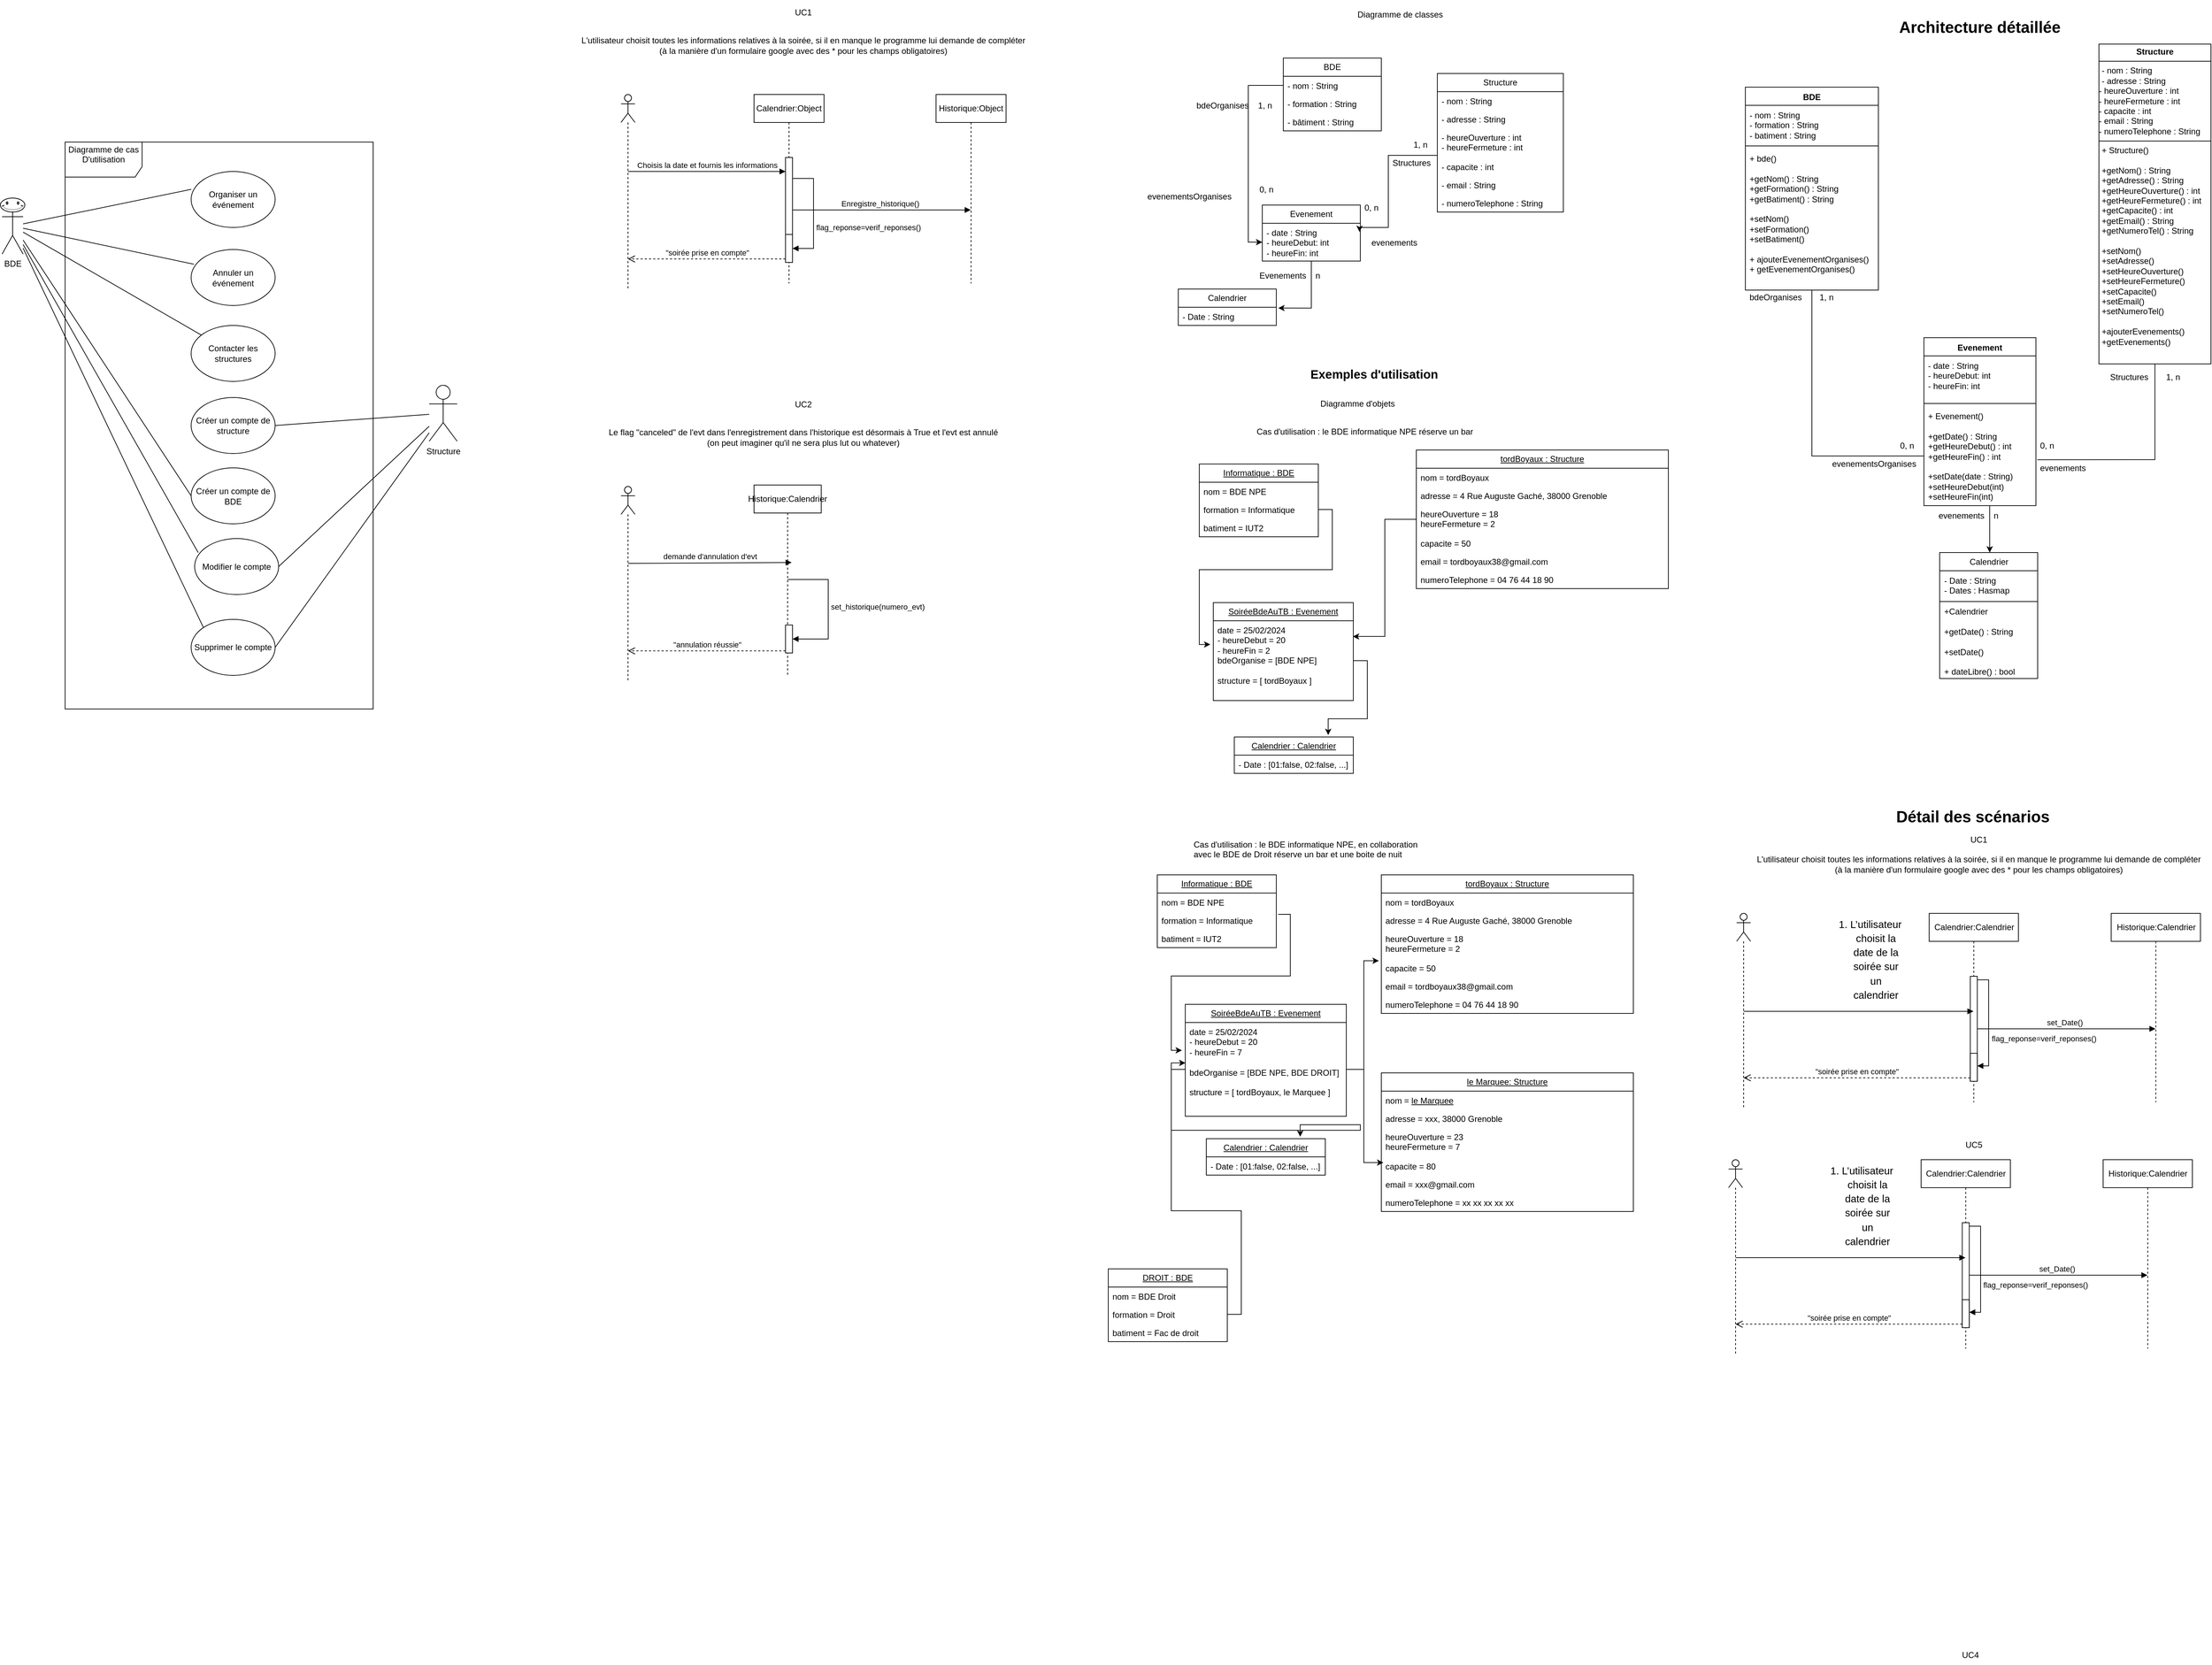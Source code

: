 <mxfile version="24.4.6" type="github">
  <diagram name="Page-1" id="fd_hAKjFNYpGGn4z0pOC">
    <mxGraphModel dx="2057" dy="923" grid="0" gridSize="10" guides="1" tooltips="1" connect="1" arrows="1" fold="1" page="0" pageScale="1" pageWidth="827" pageHeight="1169" math="0" shadow="0">
      <root>
        <mxCell id="0" />
        <mxCell id="1" parent="0" />
        <mxCell id="0vhhkYOt-qyEH0Bgxad_-2" value="&lt;font style=&quot;vertical-align: inherit;&quot;&gt;&lt;font style=&quot;vertical-align: inherit;&quot;&gt;BDE&lt;/font&gt;&lt;/font&gt;" style="shape=umlActor;verticalLabelPosition=bottom;verticalAlign=top;html=1;outlineConnect=0;" parent="1" vertex="1">
          <mxGeometry x="-730" y="300" width="30" height="80" as="geometry" />
        </mxCell>
        <mxCell id="0vhhkYOt-qyEH0Bgxad_-4" value="" style="verticalLabelPosition=bottom;verticalAlign=top;html=1;shape=mxgraph.basic.smiley" parent="1" vertex="1">
          <mxGeometry x="-732.5" y="300" width="35" height="20" as="geometry" />
        </mxCell>
        <mxCell id="0vhhkYOt-qyEH0Bgxad_-6" value="&lt;div&gt;Diagramme de cas D&#39;utilisation&lt;/div&gt;&lt;div&gt;&lt;br&gt;&lt;/div&gt;" style="shape=umlFrame;whiteSpace=wrap;html=1;pointerEvents=0;width=110;height=50;" parent="1" vertex="1">
          <mxGeometry x="-640" y="220" width="440" height="810" as="geometry" />
        </mxCell>
        <mxCell id="0vhhkYOt-qyEH0Bgxad_-13" value="Organiser un événement" style="ellipse;whiteSpace=wrap;html=1;" parent="1" vertex="1">
          <mxGeometry x="-460" y="262" width="120" height="80" as="geometry" />
        </mxCell>
        <mxCell id="0vhhkYOt-qyEH0Bgxad_-14" value="" style="endArrow=none;html=1;rounded=0;exitX=0.001;exitY=0.319;exitDx=0;exitDy=0;exitPerimeter=0;" parent="1" source="0vhhkYOt-qyEH0Bgxad_-13" target="0vhhkYOt-qyEH0Bgxad_-2" edge="1">
          <mxGeometry width="50" height="50" relative="1" as="geometry">
            <mxPoint x="-438" y="320" as="sourcePoint" />
            <mxPoint x="-690" y="250" as="targetPoint" />
          </mxGeometry>
        </mxCell>
        <mxCell id="0vhhkYOt-qyEH0Bgxad_-15" value="&lt;font style=&quot;vertical-align: inherit;&quot;&gt;&lt;font style=&quot;vertical-align: inherit;&quot;&gt;&lt;font style=&quot;vertical-align: inherit;&quot;&gt;&lt;font style=&quot;vertical-align: inherit;&quot;&gt;&lt;font style=&quot;vertical-align: inherit;&quot;&gt;&lt;font style=&quot;vertical-align: inherit;&quot;&gt;Créer un compte de structure&lt;/font&gt;&lt;/font&gt;&lt;/font&gt;&lt;/font&gt;&lt;/font&gt;&lt;/font&gt;" style="ellipse;whiteSpace=wrap;html=1;" parent="1" vertex="1">
          <mxGeometry x="-460" y="585" width="120" height="80" as="geometry" />
        </mxCell>
        <mxCell id="0vhhkYOt-qyEH0Bgxad_-17" value="" style="endArrow=none;html=1;rounded=0;" parent="1" source="0vhhkYOt-qyEH0Bgxad_-2" target="0vhhkYOt-qyEH0Bgxad_-18" edge="1">
          <mxGeometry width="50" height="50" relative="1" as="geometry">
            <mxPoint x="-680" y="260" as="sourcePoint" />
            <mxPoint x="-630" y="210" as="targetPoint" />
          </mxGeometry>
        </mxCell>
        <mxCell id="0vhhkYOt-qyEH0Bgxad_-18" value="&lt;font style=&quot;vertical-align: inherit;&quot;&gt;&lt;font style=&quot;vertical-align: inherit;&quot;&gt;&lt;font style=&quot;vertical-align: inherit;&quot;&gt;&lt;font style=&quot;vertical-align: inherit;&quot;&gt;Contacter les structures&lt;/font&gt;&lt;/font&gt;&lt;/font&gt;&lt;/font&gt;" style="ellipse;whiteSpace=wrap;html=1;" parent="1" vertex="1">
          <mxGeometry x="-460" y="482" width="120" height="80" as="geometry" />
        </mxCell>
        <mxCell id="7qt9X9h4U_zDJMxlAWbA-1" value="Annuler un événement" style="ellipse;whiteSpace=wrap;html=1;" parent="1" vertex="1">
          <mxGeometry x="-460" y="373.5" width="120" height="80" as="geometry" />
        </mxCell>
        <mxCell id="7qt9X9h4U_zDJMxlAWbA-2" value="" style="endArrow=none;html=1;rounded=0;exitX=0.033;exitY=0.263;exitDx=0;exitDy=0;exitPerimeter=0;fontStyle=1" parent="1" source="7qt9X9h4U_zDJMxlAWbA-1" target="0vhhkYOt-qyEH0Bgxad_-2" edge="1">
          <mxGeometry width="50" height="50" relative="1" as="geometry">
            <mxPoint x="-451" y="610" as="sourcePoint" />
            <mxPoint x="-690" y="450" as="targetPoint" />
          </mxGeometry>
        </mxCell>
        <mxCell id="7qt9X9h4U_zDJMxlAWbA-3" value="" style="endArrow=none;html=1;rounded=0;exitX=0.042;exitY=0.25;exitDx=0;exitDy=0;exitPerimeter=0;fontStyle=1" parent="1" source="7qt9X9h4U_zDJMxlAWbA-4" target="0vhhkYOt-qyEH0Bgxad_-2" edge="1">
          <mxGeometry width="50" height="50" relative="1" as="geometry">
            <mxPoint x="-455" y="696" as="sourcePoint" />
            <mxPoint x="-704" y="450" as="targetPoint" />
          </mxGeometry>
        </mxCell>
        <mxCell id="7qt9X9h4U_zDJMxlAWbA-4" value="Modifier le compte" style="ellipse;whiteSpace=wrap;html=1;" parent="1" vertex="1">
          <mxGeometry x="-455" y="786.5" width="120" height="80" as="geometry" />
        </mxCell>
        <mxCell id="SV50AntmqxMznZXikPVk-3" value="" style="shape=umlLifeline;perimeter=lifelinePerimeter;whiteSpace=wrap;html=1;container=1;dropTarget=0;collapsible=0;recursiveResize=0;outlineConnect=0;portConstraint=eastwest;newEdgeStyle={&quot;curved&quot;:0,&quot;rounded&quot;:0};participant=umlActor;" parent="1" vertex="1">
          <mxGeometry x="154" y="152" width="20" height="280" as="geometry" />
        </mxCell>
        <mxCell id="SV50AntmqxMznZXikPVk-4" value="Calendrier:Object" style="shape=umlLifeline;perimeter=lifelinePerimeter;whiteSpace=wrap;html=1;container=1;dropTarget=0;collapsible=0;recursiveResize=0;outlineConnect=0;portConstraint=eastwest;newEdgeStyle={&quot;curved&quot;:0,&quot;rounded&quot;:0};" parent="1" vertex="1">
          <mxGeometry x="344" y="152" width="100" height="270" as="geometry" />
        </mxCell>
        <mxCell id="SV50AntmqxMznZXikPVk-13" value="" style="html=1;points=[[0,0,0,0,5],[0,1,0,0,-5],[1,0,0,0,5],[1,1,0,0,-5]];perimeter=orthogonalPerimeter;outlineConnect=0;targetShapes=umlLifeline;portConstraint=eastwest;newEdgeStyle={&quot;curved&quot;:0,&quot;rounded&quot;:0};" parent="SV50AntmqxMznZXikPVk-4" vertex="1">
          <mxGeometry x="45" y="90" width="10" height="150" as="geometry" />
        </mxCell>
        <mxCell id="SV50AntmqxMznZXikPVk-16" value="" style="html=1;points=[[0,0,0,0,5],[0,1,0,0,-5],[1,0,0,0,5],[1,1,0,0,-5]];perimeter=orthogonalPerimeter;outlineConnect=0;targetShapes=umlLifeline;portConstraint=eastwest;newEdgeStyle={&quot;curved&quot;:0,&quot;rounded&quot;:0};" parent="SV50AntmqxMznZXikPVk-4" vertex="1">
          <mxGeometry x="45" y="200" width="10" height="40" as="geometry" />
        </mxCell>
        <mxCell id="SV50AntmqxMznZXikPVk-17" value="flag_reponse=verif_reponses()" style="html=1;align=left;spacingLeft=2;endArrow=block;rounded=0;edgeStyle=orthogonalEdgeStyle;curved=0;rounded=0;" parent="SV50AntmqxMznZXikPVk-4" target="SV50AntmqxMznZXikPVk-16" edge="1">
          <mxGeometry x="0.294" relative="1" as="geometry">
            <mxPoint x="55" y="110" as="sourcePoint" />
            <Array as="points">
              <mxPoint x="55" y="120" />
              <mxPoint x="85" y="120" />
              <mxPoint x="85" y="220" />
            </Array>
            <mxPoint as="offset" />
          </mxGeometry>
        </mxCell>
        <mxCell id="SV50AntmqxMznZXikPVk-12" value="&lt;div&gt;L&#39;utilisateur choisit toutes les informations relatives à la soirée, si il en manque le programme lui demande de compléter&lt;/div&gt;&lt;div&gt;(à la manière d&#39;un formulaire google avec des * pour les champs obligatoires)&lt;br&gt;&lt;/div&gt;" style="text;html=1;align=center;verticalAlign=middle;resizable=0;points=[];autosize=1;strokeColor=none;fillColor=none;" parent="1" vertex="1">
          <mxGeometry x="84" y="62" width="660" height="40" as="geometry" />
        </mxCell>
        <mxCell id="SV50AntmqxMznZXikPVk-14" value="Enregistre_historique()" style="html=1;verticalAlign=bottom;endArrow=block;curved=0;rounded=0;" parent="1" source="SV50AntmqxMznZXikPVk-13" target="SV50AntmqxMznZXikPVk-18" edge="1">
          <mxGeometry x="-0.016" relative="1" as="geometry">
            <mxPoint x="403.997" y="292" as="sourcePoint" />
            <mxPoint x="628.82" y="292" as="targetPoint" />
            <mxPoint as="offset" />
          </mxGeometry>
        </mxCell>
        <mxCell id="SV50AntmqxMznZXikPVk-15" value="&quot;soirée prise en compte&quot;" style="html=1;verticalAlign=bottom;endArrow=open;dashed=1;endSize=8;curved=0;rounded=0;exitX=0;exitY=1;exitDx=0;exitDy=-5;" parent="1" source="SV50AntmqxMznZXikPVk-13" target="SV50AntmqxMznZXikPVk-3" edge="1">
          <mxGeometry x="0.0" relative="1" as="geometry">
            <mxPoint x="319" y="307" as="targetPoint" />
            <mxPoint as="offset" />
          </mxGeometry>
        </mxCell>
        <mxCell id="SV50AntmqxMznZXikPVk-18" value="Historique:Object" style="shape=umlLifeline;perimeter=lifelinePerimeter;whiteSpace=wrap;html=1;container=1;dropTarget=0;collapsible=0;recursiveResize=0;outlineConnect=0;portConstraint=eastwest;newEdgeStyle={&quot;curved&quot;:0,&quot;rounded&quot;:0};" parent="1" vertex="1">
          <mxGeometry x="604" y="152" width="100" height="270" as="geometry" />
        </mxCell>
        <mxCell id="SV50AntmqxMznZXikPVk-21" value="Choisis la date et fournis les informations" style="html=1;verticalAlign=bottom;endArrow=block;curved=0;rounded=0;entryX=0;entryY=0;entryDx=0;entryDy=5;" parent="1" edge="1">
          <mxGeometry relative="1" as="geometry">
            <mxPoint x="164" y="262" as="sourcePoint" />
            <mxPoint x="389" y="262" as="targetPoint" />
          </mxGeometry>
        </mxCell>
        <mxCell id="SV50AntmqxMznZXikPVk-22" value="UC1 " style="text;html=1;align=center;verticalAlign=middle;resizable=0;points=[];autosize=1;strokeColor=none;fillColor=none;" parent="1" vertex="1">
          <mxGeometry x="389" y="20" width="50" height="30" as="geometry" />
        </mxCell>
        <mxCell id="SV50AntmqxMznZXikPVk-23" value="" style="shape=umlLifeline;perimeter=lifelinePerimeter;whiteSpace=wrap;html=1;container=1;dropTarget=0;collapsible=0;recursiveResize=0;outlineConnect=0;portConstraint=eastwest;newEdgeStyle={&quot;curved&quot;:0,&quot;rounded&quot;:0};participant=umlActor;" parent="1" vertex="1">
          <mxGeometry x="154" y="712" width="20" height="280" as="geometry" />
        </mxCell>
        <mxCell id="SV50AntmqxMznZXikPVk-28" value="&lt;div&gt;Le flag &quot;canceled&quot; de l&#39;evt dans l&#39;enregistrement dans l&#39;historique est désormais à True et l&#39;evt est annulé&lt;/div&gt;&lt;div&gt;(on peut imaginer qu&#39;il ne sera plus lut ou whatever)&lt;br&gt;&lt;/div&gt;" style="text;html=1;align=center;verticalAlign=middle;resizable=0;points=[];autosize=1;strokeColor=none;fillColor=none;" parent="1" vertex="1">
          <mxGeometry x="129" y="622" width="570" height="40" as="geometry" />
        </mxCell>
        <mxCell id="SV50AntmqxMznZXikPVk-30" value="&quot;annulation réussie&quot;" style="html=1;verticalAlign=bottom;endArrow=open;dashed=1;endSize=8;curved=0;rounded=0;exitX=0;exitY=1;exitDx=0;exitDy=-5;" parent="1" target="SV50AntmqxMznZXikPVk-23" edge="1">
          <mxGeometry x="0.0" relative="1" as="geometry">
            <mxPoint x="319" y="867" as="targetPoint" />
            <mxPoint as="offset" />
            <mxPoint x="389.0" y="947.0" as="sourcePoint" />
          </mxGeometry>
        </mxCell>
        <mxCell id="SV50AntmqxMznZXikPVk-31" value="Historique:Calendrier" style="shape=umlLifeline;perimeter=lifelinePerimeter;whiteSpace=wrap;html=1;container=1;dropTarget=0;collapsible=0;recursiveResize=0;outlineConnect=0;portConstraint=eastwest;newEdgeStyle={&quot;curved&quot;:0,&quot;rounded&quot;:0};" parent="1" vertex="1">
          <mxGeometry x="344" y="710" width="96" height="272" as="geometry" />
        </mxCell>
        <mxCell id="SV50AntmqxMznZXikPVk-37" value="" style="html=1;points=[[0,0,0,0,5],[0,1,0,0,-5],[1,0,0,0,5],[1,1,0,0,-5]];perimeter=orthogonalPerimeter;outlineConnect=0;targetShapes=umlLifeline;portConstraint=eastwest;newEdgeStyle={&quot;curved&quot;:0,&quot;rounded&quot;:0};" parent="SV50AntmqxMznZXikPVk-31" vertex="1">
          <mxGeometry x="45" y="200" width="10" height="40" as="geometry" />
        </mxCell>
        <mxCell id="SV50AntmqxMznZXikPVk-38" value="set_historique(numero_evt)" style="html=1;align=left;spacingLeft=2;endArrow=block;rounded=0;edgeStyle=orthogonalEdgeStyle;curved=0;rounded=0;" parent="SV50AntmqxMznZXikPVk-31" source="SV50AntmqxMznZXikPVk-31" target="SV50AntmqxMznZXikPVk-37" edge="1">
          <mxGeometry relative="1" as="geometry">
            <mxPoint x="56" y="180" as="sourcePoint" />
            <Array as="points">
              <mxPoint x="106" y="135" />
              <mxPoint x="106" y="220" />
            </Array>
          </mxGeometry>
        </mxCell>
        <mxCell id="SV50AntmqxMznZXikPVk-32" value="demande d&#39;annulation d&#39;evt" style="html=1;verticalAlign=bottom;endArrow=block;curved=0;rounded=0;entryX=0.56;entryY=0.407;entryDx=0;entryDy=0;entryPerimeter=0;" parent="1" target="SV50AntmqxMznZXikPVk-31" edge="1">
          <mxGeometry relative="1" as="geometry">
            <mxPoint x="164" y="822" as="sourcePoint" />
            <mxPoint x="389" y="822" as="targetPoint" />
          </mxGeometry>
        </mxCell>
        <mxCell id="SV50AntmqxMznZXikPVk-33" value="UC2 " style="text;html=1;align=center;verticalAlign=middle;resizable=0;points=[];autosize=1;strokeColor=none;fillColor=none;" parent="1" vertex="1">
          <mxGeometry x="389" y="580" width="50" height="30" as="geometry" />
        </mxCell>
        <mxCell id="Q9exHpR4YVgt2Lzm4d1t-12" value="BDE" style="swimlane;fontStyle=0;childLayout=stackLayout;horizontal=1;startSize=26;fillColor=none;horizontalStack=0;resizeParent=1;resizeParentMax=0;resizeLast=0;collapsible=1;marginBottom=0;whiteSpace=wrap;html=1;" parent="1" vertex="1">
          <mxGeometry x="1100" y="100" width="140" height="104" as="geometry" />
        </mxCell>
        <mxCell id="Q9exHpR4YVgt2Lzm4d1t-14" value="- nom : String" style="text;strokeColor=none;fillColor=none;align=left;verticalAlign=top;spacingLeft=4;spacingRight=4;overflow=hidden;rotatable=0;points=[[0,0.5],[1,0.5]];portConstraint=eastwest;whiteSpace=wrap;html=1;" parent="Q9exHpR4YVgt2Lzm4d1t-12" vertex="1">
          <mxGeometry y="26" width="140" height="26" as="geometry" />
        </mxCell>
        <mxCell id="3woJ1IVH_2ueYjXW4H0O-25" value="- formation : String" style="text;strokeColor=none;fillColor=none;align=left;verticalAlign=top;spacingLeft=4;spacingRight=4;overflow=hidden;rotatable=0;points=[[0,0.5],[1,0.5]];portConstraint=eastwest;whiteSpace=wrap;html=1;" parent="Q9exHpR4YVgt2Lzm4d1t-12" vertex="1">
          <mxGeometry y="52" width="140" height="26" as="geometry" />
        </mxCell>
        <mxCell id="3woJ1IVH_2ueYjXW4H0O-26" value="- bâtiment : String" style="text;strokeColor=none;fillColor=none;align=left;verticalAlign=top;spacingLeft=4;spacingRight=4;overflow=hidden;rotatable=0;points=[[0,0.5],[1,0.5]];portConstraint=eastwest;whiteSpace=wrap;html=1;" parent="Q9exHpR4YVgt2Lzm4d1t-12" vertex="1">
          <mxGeometry y="78" width="140" height="26" as="geometry" />
        </mxCell>
        <mxCell id="Q9exHpR4YVgt2Lzm4d1t-16" value="Structure" style="swimlane;fontStyle=0;childLayout=stackLayout;horizontal=1;startSize=26;fillColor=none;horizontalStack=0;resizeParent=1;resizeParentMax=0;resizeLast=0;collapsible=1;marginBottom=0;whiteSpace=wrap;html=1;" parent="1" vertex="1">
          <mxGeometry x="1320" y="122" width="180" height="198" as="geometry" />
        </mxCell>
        <mxCell id="Q9exHpR4YVgt2Lzm4d1t-17" value="- nom : String" style="text;strokeColor=none;fillColor=none;align=left;verticalAlign=top;spacingLeft=4;spacingRight=4;overflow=hidden;rotatable=0;points=[[0,0.5],[1,0.5]];portConstraint=eastwest;whiteSpace=wrap;html=1;" parent="Q9exHpR4YVgt2Lzm4d1t-16" vertex="1">
          <mxGeometry y="26" width="180" height="26" as="geometry" />
        </mxCell>
        <mxCell id="Q9exHpR4YVgt2Lzm4d1t-18" value="- adresse : String" style="text;strokeColor=none;fillColor=none;align=left;verticalAlign=top;spacingLeft=4;spacingRight=4;overflow=hidden;rotatable=0;points=[[0,0.5],[1,0.5]];portConstraint=eastwest;whiteSpace=wrap;html=1;" parent="Q9exHpR4YVgt2Lzm4d1t-16" vertex="1">
          <mxGeometry y="52" width="180" height="26" as="geometry" />
        </mxCell>
        <mxCell id="Q9exHpR4YVgt2Lzm4d1t-19" value="&lt;div&gt;- heureOuverture : int&lt;br&gt;&lt;/div&gt;&lt;div&gt;- heureFermeture : int&lt;br&gt;&lt;/div&gt;" style="text;strokeColor=none;fillColor=none;align=left;verticalAlign=top;spacingLeft=4;spacingRight=4;overflow=hidden;rotatable=0;points=[[0,0.5],[1,0.5]];portConstraint=eastwest;whiteSpace=wrap;html=1;" parent="Q9exHpR4YVgt2Lzm4d1t-16" vertex="1">
          <mxGeometry y="78" width="180" height="42" as="geometry" />
        </mxCell>
        <mxCell id="3woJ1IVH_2ueYjXW4H0O-20" value="&lt;div&gt;- capacite : int&lt;br&gt;&lt;/div&gt;&lt;div&gt;&lt;br&gt;&lt;/div&gt;" style="text;strokeColor=none;fillColor=none;align=left;verticalAlign=top;spacingLeft=4;spacingRight=4;overflow=hidden;rotatable=0;points=[[0,0.5],[1,0.5]];portConstraint=eastwest;whiteSpace=wrap;html=1;" parent="Q9exHpR4YVgt2Lzm4d1t-16" vertex="1">
          <mxGeometry y="120" width="180" height="26" as="geometry" />
        </mxCell>
        <mxCell id="3woJ1IVH_2ueYjXW4H0O-21" value="&lt;div&gt;- email : String&lt;br&gt;&lt;/div&gt;" style="text;strokeColor=none;fillColor=none;align=left;verticalAlign=top;spacingLeft=4;spacingRight=4;overflow=hidden;rotatable=0;points=[[0,0.5],[1,0.5]];portConstraint=eastwest;whiteSpace=wrap;html=1;" parent="Q9exHpR4YVgt2Lzm4d1t-16" vertex="1">
          <mxGeometry y="146" width="180" height="26" as="geometry" />
        </mxCell>
        <mxCell id="3woJ1IVH_2ueYjXW4H0O-22" value="- numeroTelephone : String" style="text;strokeColor=none;fillColor=none;align=left;verticalAlign=top;spacingLeft=4;spacingRight=4;overflow=hidden;rotatable=0;points=[[0,0.5],[1,0.5]];portConstraint=eastwest;whiteSpace=wrap;html=1;" parent="Q9exHpR4YVgt2Lzm4d1t-16" vertex="1">
          <mxGeometry y="172" width="180" height="26" as="geometry" />
        </mxCell>
        <mxCell id="Q9exHpR4YVgt2Lzm4d1t-20" value="Calendrier" style="swimlane;fontStyle=0;childLayout=stackLayout;horizontal=1;startSize=26;fillColor=none;horizontalStack=0;resizeParent=1;resizeParentMax=0;resizeLast=0;collapsible=1;marginBottom=0;whiteSpace=wrap;html=1;" parent="1" vertex="1">
          <mxGeometry x="950" y="430" width="140" height="52" as="geometry" />
        </mxCell>
        <mxCell id="Q9exHpR4YVgt2Lzm4d1t-23" value="&lt;div&gt;- Date : String&lt;br&gt;&lt;/div&gt;" style="text;strokeColor=none;fillColor=none;align=left;verticalAlign=top;spacingLeft=4;spacingRight=4;overflow=hidden;rotatable=0;points=[[0,0.5],[1,0.5]];portConstraint=eastwest;whiteSpace=wrap;html=1;" parent="Q9exHpR4YVgt2Lzm4d1t-20" vertex="1">
          <mxGeometry y="26" width="140" height="26" as="geometry" />
        </mxCell>
        <mxCell id="3woJ1IVH_2ueYjXW4H0O-31" value="Structures" style="text;strokeColor=none;fillColor=none;align=left;verticalAlign=top;spacingLeft=4;spacingRight=4;overflow=hidden;rotatable=0;points=[[0,0.5],[1,0.5]];portConstraint=eastwest;whiteSpace=wrap;html=1;" parent="1" vertex="1">
          <mxGeometry x="1250" y="236" width="65" height="26" as="geometry" />
        </mxCell>
        <mxCell id="3woJ1IVH_2ueYjXW4H0O-32" value="bdeOrganises &amp;nbsp;&amp;nbsp; 1, n" style="text;strokeColor=none;fillColor=none;align=left;verticalAlign=top;spacingLeft=4;spacingRight=4;overflow=hidden;rotatable=0;points=[[0,0.5],[1,0.5]];portConstraint=eastwest;whiteSpace=wrap;html=1;" parent="1" vertex="1">
          <mxGeometry x="970" y="154" width="120" height="26" as="geometry" />
        </mxCell>
        <mxCell id="3woJ1IVH_2ueYjXW4H0O-33" value="1, n" style="text;strokeColor=none;fillColor=none;align=left;verticalAlign=top;spacingLeft=4;spacingRight=4;overflow=hidden;rotatable=0;points=[[0,0.5],[1,0.5]];portConstraint=eastwest;whiteSpace=wrap;html=1;" parent="1" vertex="1">
          <mxGeometry x="1280" y="210" width="40" height="26" as="geometry" />
        </mxCell>
        <mxCell id="3woJ1IVH_2ueYjXW4H0O-40" value="Evenements&amp;nbsp;&amp;nbsp;&amp;nbsp; n" style="text;strokeColor=none;fillColor=none;align=left;verticalAlign=top;spacingLeft=4;spacingRight=4;overflow=hidden;rotatable=0;points=[[0,0.5],[1,0.5]];portConstraint=eastwest;whiteSpace=wrap;html=1;" parent="1" vertex="1">
          <mxGeometry x="1060" y="397" width="110" height="26" as="geometry" />
        </mxCell>
        <mxCell id="3woJ1IVH_2ueYjXW4H0O-51" value="Evenement" style="swimlane;fontStyle=0;childLayout=stackLayout;horizontal=1;startSize=26;fillColor=none;horizontalStack=0;resizeParent=1;resizeParentMax=0;resizeLast=0;collapsible=1;marginBottom=0;whiteSpace=wrap;html=1;" parent="1" vertex="1">
          <mxGeometry x="1070" y="310" width="140" height="80" as="geometry" />
        </mxCell>
        <mxCell id="3woJ1IVH_2ueYjXW4H0O-52" value="&lt;div&gt;- date : String&lt;/div&gt;&lt;div&gt;- heureDebut: int&lt;/div&gt;&lt;div&gt;- heureFin: int&lt;/div&gt;" style="text;strokeColor=none;fillColor=none;align=left;verticalAlign=top;spacingLeft=4;spacingRight=4;overflow=hidden;rotatable=0;points=[[0,0.5],[1,0.5]];portConstraint=eastwest;whiteSpace=wrap;html=1;" parent="3woJ1IVH_2ueYjXW4H0O-51" vertex="1">
          <mxGeometry y="26" width="140" height="54" as="geometry" />
        </mxCell>
        <mxCell id="3woJ1IVH_2ueYjXW4H0O-59" value="" style="edgeStyle=orthogonalEdgeStyle;rounded=0;orthogonalLoop=1;jettySize=auto;html=1;entryX=0.992;entryY=0.229;entryDx=0;entryDy=0;entryPerimeter=0;" parent="1" source="3woJ1IVH_2ueYjXW4H0O-20" target="3woJ1IVH_2ueYjXW4H0O-52" edge="1">
          <mxGeometry relative="1" as="geometry">
            <mxPoint x="1212.66" y="367.668" as="targetPoint" />
            <Array as="points">
              <mxPoint x="1320" y="239" />
              <mxPoint x="1250" y="239" />
              <mxPoint x="1250" y="342" />
            </Array>
          </mxGeometry>
        </mxCell>
        <mxCell id="3woJ1IVH_2ueYjXW4H0O-61" value="" style="edgeStyle=orthogonalEdgeStyle;rounded=0;orthogonalLoop=1;jettySize=auto;html=1;entryX=0;entryY=0.5;entryDx=0;entryDy=0;" parent="1" source="Q9exHpR4YVgt2Lzm4d1t-14" target="3woJ1IVH_2ueYjXW4H0O-52" edge="1">
          <mxGeometry relative="1" as="geometry" />
        </mxCell>
        <mxCell id="99m4UbLM17kgjPSCj8Z3-4" value="&lt;u&gt;Informatique : BDE&lt;/u&gt;" style="swimlane;fontStyle=0;childLayout=stackLayout;horizontal=1;startSize=26;fillColor=none;horizontalStack=0;resizeParent=1;resizeParentMax=0;resizeLast=0;collapsible=1;marginBottom=0;whiteSpace=wrap;html=1;" parent="1" vertex="1">
          <mxGeometry x="980" y="680" width="170" height="104" as="geometry" />
        </mxCell>
        <mxCell id="99m4UbLM17kgjPSCj8Z3-5" value="nom = BDE NPE " style="text;strokeColor=none;fillColor=none;align=left;verticalAlign=top;spacingLeft=4;spacingRight=4;overflow=hidden;rotatable=0;points=[[0,0.5],[1,0.5]];portConstraint=eastwest;whiteSpace=wrap;html=1;" parent="99m4UbLM17kgjPSCj8Z3-4" vertex="1">
          <mxGeometry y="26" width="170" height="26" as="geometry" />
        </mxCell>
        <mxCell id="99m4UbLM17kgjPSCj8Z3-6" value="formation = Informatique" style="text;strokeColor=none;fillColor=none;align=left;verticalAlign=top;spacingLeft=4;spacingRight=4;overflow=hidden;rotatable=0;points=[[0,0.5],[1,0.5]];portConstraint=eastwest;whiteSpace=wrap;html=1;" parent="99m4UbLM17kgjPSCj8Z3-4" vertex="1">
          <mxGeometry y="52" width="170" height="26" as="geometry" />
        </mxCell>
        <mxCell id="99m4UbLM17kgjPSCj8Z3-7" value="batiment = IUT2" style="text;strokeColor=none;fillColor=none;align=left;verticalAlign=top;spacingLeft=4;spacingRight=4;overflow=hidden;rotatable=0;points=[[0,0.5],[1,0.5]];portConstraint=eastwest;whiteSpace=wrap;html=1;" parent="99m4UbLM17kgjPSCj8Z3-4" vertex="1">
          <mxGeometry y="78" width="170" height="26" as="geometry" />
        </mxCell>
        <mxCell id="99m4UbLM17kgjPSCj8Z3-9" value="&lt;u&gt;tordBoyaux : Structure&lt;/u&gt;" style="swimlane;fontStyle=0;childLayout=stackLayout;horizontal=1;startSize=26;fillColor=none;horizontalStack=0;resizeParent=1;resizeParentMax=0;resizeLast=0;collapsible=1;marginBottom=0;whiteSpace=wrap;html=1;" parent="1" vertex="1">
          <mxGeometry x="1290" y="660" width="360" height="198" as="geometry" />
        </mxCell>
        <mxCell id="99m4UbLM17kgjPSCj8Z3-10" value="nom = tordBoyaux" style="text;strokeColor=none;fillColor=none;align=left;verticalAlign=top;spacingLeft=4;spacingRight=4;overflow=hidden;rotatable=0;points=[[0,0.5],[1,0.5]];portConstraint=eastwest;whiteSpace=wrap;html=1;" parent="99m4UbLM17kgjPSCj8Z3-9" vertex="1">
          <mxGeometry y="26" width="360" height="26" as="geometry" />
        </mxCell>
        <mxCell id="99m4UbLM17kgjPSCj8Z3-11" value="adresse = 4 Rue Auguste Gaché, 38000 Grenoble" style="text;strokeColor=none;fillColor=none;align=left;verticalAlign=top;spacingLeft=4;spacingRight=4;overflow=hidden;rotatable=0;points=[[0,0.5],[1,0.5]];portConstraint=eastwest;whiteSpace=wrap;html=1;" parent="99m4UbLM17kgjPSCj8Z3-9" vertex="1">
          <mxGeometry y="52" width="360" height="26" as="geometry" />
        </mxCell>
        <mxCell id="99m4UbLM17kgjPSCj8Z3-12" value="&lt;div&gt;heureOuverture = 18&lt;/div&gt;&lt;div&gt;heureFermeture = 2&lt;/div&gt;" style="text;strokeColor=none;fillColor=none;align=left;verticalAlign=top;spacingLeft=4;spacingRight=4;overflow=hidden;rotatable=0;points=[[0,0.5],[1,0.5]];portConstraint=eastwest;whiteSpace=wrap;html=1;" parent="99m4UbLM17kgjPSCj8Z3-9" vertex="1">
          <mxGeometry y="78" width="360" height="42" as="geometry" />
        </mxCell>
        <mxCell id="99m4UbLM17kgjPSCj8Z3-13" value="&lt;div&gt;capacite = 50&lt;br&gt;&lt;/div&gt;&lt;div&gt;&lt;br&gt;&lt;/div&gt;" style="text;strokeColor=none;fillColor=none;align=left;verticalAlign=top;spacingLeft=4;spacingRight=4;overflow=hidden;rotatable=0;points=[[0,0.5],[1,0.5]];portConstraint=eastwest;whiteSpace=wrap;html=1;" parent="99m4UbLM17kgjPSCj8Z3-9" vertex="1">
          <mxGeometry y="120" width="360" height="26" as="geometry" />
        </mxCell>
        <mxCell id="99m4UbLM17kgjPSCj8Z3-14" value="&lt;div&gt;email = &lt;span&gt;tordboyaux38&lt;/span&gt;&lt;span&gt;@gmail&lt;/span&gt;&lt;span&gt;.com&lt;/span&gt;&lt;/div&gt;" style="text;strokeColor=none;fillColor=none;align=left;verticalAlign=top;spacingLeft=4;spacingRight=4;overflow=hidden;rotatable=0;points=[[0,0.5],[1,0.5]];portConstraint=eastwest;whiteSpace=wrap;html=1;" parent="99m4UbLM17kgjPSCj8Z3-9" vertex="1">
          <mxGeometry y="146" width="360" height="26" as="geometry" />
        </mxCell>
        <mxCell id="99m4UbLM17kgjPSCj8Z3-15" value="numeroTelephone = &lt;span&gt;&lt;span class=&quot;LrzXr zdqRlf kno-fv&quot;&gt;&lt;span data-local-attribute=&quot;d3ph&quot; data-dtype=&quot;d3ph&quot;&gt;&lt;span&gt;04 76 44 18 90&lt;/span&gt;&lt;/span&gt;&lt;/span&gt;&lt;/span&gt;" style="text;strokeColor=none;fillColor=none;align=left;verticalAlign=top;spacingLeft=4;spacingRight=4;overflow=hidden;rotatable=0;points=[[0,0.5],[1,0.5]];portConstraint=eastwest;whiteSpace=wrap;html=1;" parent="99m4UbLM17kgjPSCj8Z3-9" vertex="1">
          <mxGeometry y="172" width="360" height="26" as="geometry" />
        </mxCell>
        <mxCell id="99m4UbLM17kgjPSCj8Z3-16" value="Diagramme de classes" style="text;strokeColor=none;fillColor=none;align=left;verticalAlign=top;spacingLeft=4;spacingRight=4;overflow=hidden;rotatable=0;points=[[0,0.5],[1,0.5]];portConstraint=eastwest;whiteSpace=wrap;html=1;" parent="1" vertex="1">
          <mxGeometry x="1200" y="24" width="180" height="26" as="geometry" />
        </mxCell>
        <mxCell id="99m4UbLM17kgjPSCj8Z3-17" value="Diagramme d&#39;objets " style="text;strokeColor=none;fillColor=none;align=left;verticalAlign=top;spacingLeft=4;spacingRight=4;overflow=hidden;rotatable=0;points=[[0,0.5],[1,0.5]];portConstraint=eastwest;whiteSpace=wrap;html=1;" parent="1" vertex="1">
          <mxGeometry x="1147" y="580" width="180" height="26" as="geometry" />
        </mxCell>
        <mxCell id="99m4UbLM17kgjPSCj8Z3-18" value="&lt;u&gt;SoiréeBdeAuTB : Evenement&lt;/u&gt;" style="swimlane;fontStyle=0;childLayout=stackLayout;horizontal=1;startSize=26;fillColor=none;horizontalStack=0;resizeParent=1;resizeParentMax=0;resizeLast=0;collapsible=1;marginBottom=0;whiteSpace=wrap;html=1;" parent="1" vertex="1">
          <mxGeometry x="1000" y="878" width="200" height="140" as="geometry" />
        </mxCell>
        <mxCell id="99m4UbLM17kgjPSCj8Z3-19" value="&lt;div&gt;date = 25/02/2024&lt;/div&gt;&lt;div&gt;&lt;div&gt;- heureDebut = 20&lt;br&gt;&lt;/div&gt;&lt;div&gt;- heureFin = 2&lt;br&gt;&lt;/div&gt;&lt;/div&gt;&lt;div&gt;bdeOrganise = [BDE NPE]&lt;/div&gt;&lt;div&gt;&lt;br&gt;&lt;/div&gt;&lt;div&gt;structure = [ tordBoyaux ]&lt;br&gt;&lt;/div&gt;&lt;div&gt;&lt;br&gt;&lt;/div&gt;" style="text;strokeColor=none;fillColor=none;align=left;verticalAlign=top;spacingLeft=4;spacingRight=4;overflow=hidden;rotatable=0;points=[[0,0.5],[1,0.5]];portConstraint=eastwest;whiteSpace=wrap;html=1;" parent="99m4UbLM17kgjPSCj8Z3-18" vertex="1">
          <mxGeometry y="26" width="200" height="114" as="geometry" />
        </mxCell>
        <mxCell id="99m4UbLM17kgjPSCj8Z3-21" value="&lt;u&gt;Calendrier : Calendrier&lt;/u&gt;" style="swimlane;fontStyle=0;childLayout=stackLayout;horizontal=1;startSize=26;fillColor=none;horizontalStack=0;resizeParent=1;resizeParentMax=0;resizeLast=0;collapsible=1;marginBottom=0;whiteSpace=wrap;html=1;" parent="1" vertex="1">
          <mxGeometry x="1030" y="1070" width="170" height="52" as="geometry" />
        </mxCell>
        <mxCell id="99m4UbLM17kgjPSCj8Z3-22" value="&lt;div&gt;- Date : [01:false, 02:false, ...]&lt;br&gt;&lt;/div&gt;" style="text;strokeColor=none;fillColor=none;align=left;verticalAlign=top;spacingLeft=4;spacingRight=4;overflow=hidden;rotatable=0;points=[[0,0.5],[1,0.5]];portConstraint=eastwest;whiteSpace=wrap;html=1;" parent="99m4UbLM17kgjPSCj8Z3-21" vertex="1">
          <mxGeometry y="26" width="170" height="26" as="geometry" />
        </mxCell>
        <mxCell id="99m4UbLM17kgjPSCj8Z3-23" value="" style="edgeStyle=orthogonalEdgeStyle;rounded=0;orthogonalLoop=1;jettySize=auto;html=1;entryX=0.997;entryY=0.346;entryDx=0;entryDy=0;entryPerimeter=0;" parent="1" source="99m4UbLM17kgjPSCj8Z3-12" target="99m4UbLM17kgjPSCj8Z3-18" edge="1">
          <mxGeometry relative="1" as="geometry" />
        </mxCell>
        <mxCell id="99m4UbLM17kgjPSCj8Z3-25" value="" style="edgeStyle=orthogonalEdgeStyle;rounded=0;orthogonalLoop=1;jettySize=auto;html=1;entryX=-0.021;entryY=0.297;entryDx=0;entryDy=0;entryPerimeter=0;" parent="1" source="99m4UbLM17kgjPSCj8Z3-6" target="99m4UbLM17kgjPSCj8Z3-19" edge="1">
          <mxGeometry relative="1" as="geometry" />
        </mxCell>
        <mxCell id="HHiWm6_Z4Rj82QOO5koe-1" style="edgeStyle=orthogonalEdgeStyle;rounded=0;orthogonalLoop=1;jettySize=auto;html=1;entryX=0.789;entryY=-0.054;entryDx=0;entryDy=0;entryPerimeter=0;" parent="1" source="99m4UbLM17kgjPSCj8Z3-19" target="99m4UbLM17kgjPSCj8Z3-21" edge="1">
          <mxGeometry relative="1" as="geometry" />
        </mxCell>
        <mxCell id="HHiWm6_Z4Rj82QOO5koe-2" value="Cas d&#39;utilisation : le BDE informatique NPE, en collaboration avec le BDE de Droit réserve un bar et une boite de nuit" style="text;whiteSpace=wrap;html=1;" parent="1" vertex="1">
          <mxGeometry x="970" y="1210" width="340" height="20" as="geometry" />
        </mxCell>
        <mxCell id="HHiWm6_Z4Rj82QOO5koe-45" value="&lt;u&gt;SoiréeBdeAuTB : Evenement&lt;/u&gt;" style="swimlane;fontStyle=0;childLayout=stackLayout;horizontal=1;startSize=26;fillColor=none;horizontalStack=0;resizeParent=1;resizeParentMax=0;resizeLast=0;collapsible=1;marginBottom=0;whiteSpace=wrap;html=1;" parent="1" vertex="1">
          <mxGeometry x="960" y="1452" width="230" height="160" as="geometry" />
        </mxCell>
        <mxCell id="HHiWm6_Z4Rj82QOO5koe-46" value="&lt;div&gt;date = 25/02/2024&lt;/div&gt;&lt;div&gt;&lt;div&gt;- heureDebut = 20&lt;br&gt;&lt;/div&gt;&lt;div&gt;- heureFin = 7&lt;br&gt;&lt;/div&gt;&lt;/div&gt;&lt;div&gt;&lt;br&gt;&lt;/div&gt;&lt;div&gt;bdeOrganise = [BDE NPE, BDE DROIT]&lt;/div&gt;&lt;div&gt;&lt;br&gt;&lt;/div&gt;&lt;div&gt;structure = [ tordBoyaux, le Marquee ]&lt;br&gt;&lt;/div&gt;&lt;div&gt;&lt;br&gt;&lt;/div&gt;" style="text;strokeColor=none;fillColor=none;align=left;verticalAlign=top;spacingLeft=4;spacingRight=4;overflow=hidden;rotatable=0;points=[[0,0.5],[1,0.5]];portConstraint=eastwest;whiteSpace=wrap;html=1;" parent="HHiWm6_Z4Rj82QOO5koe-45" vertex="1">
          <mxGeometry y="26" width="230" height="134" as="geometry" />
        </mxCell>
        <mxCell id="HHiWm6_Z4Rj82QOO5koe-47" value="&lt;u&gt;Calendrier : Calendrier&lt;/u&gt;" style="swimlane;fontStyle=0;childLayout=stackLayout;horizontal=1;startSize=26;fillColor=none;horizontalStack=0;resizeParent=1;resizeParentMax=0;resizeLast=0;collapsible=1;marginBottom=0;whiteSpace=wrap;html=1;" parent="1" vertex="1">
          <mxGeometry x="990" y="1644" width="170" height="52" as="geometry" />
        </mxCell>
        <mxCell id="HHiWm6_Z4Rj82QOO5koe-48" value="&lt;div&gt;- Date : [01:false, 02:false, ...]&lt;br&gt;&lt;/div&gt;" style="text;strokeColor=none;fillColor=none;align=left;verticalAlign=top;spacingLeft=4;spacingRight=4;overflow=hidden;rotatable=0;points=[[0,0.5],[1,0.5]];portConstraint=eastwest;whiteSpace=wrap;html=1;" parent="HHiWm6_Z4Rj82QOO5koe-47" vertex="1">
          <mxGeometry y="26" width="170" height="26" as="geometry" />
        </mxCell>
        <mxCell id="HHiWm6_Z4Rj82QOO5koe-50" value="" style="edgeStyle=orthogonalEdgeStyle;rounded=0;orthogonalLoop=1;jettySize=auto;html=1;entryX=-0.021;entryY=0.297;entryDx=0;entryDy=0;entryPerimeter=0;exitX=1.015;exitY=0.171;exitDx=0;exitDy=0;exitPerimeter=0;" parent="1" source="HHiWm6_Z4Rj82QOO5koe-54" target="HHiWm6_Z4Rj82QOO5koe-46" edge="1">
          <mxGeometry relative="1" as="geometry">
            <mxPoint x="1110.0" y="1319" as="sourcePoint" />
          </mxGeometry>
        </mxCell>
        <mxCell id="HHiWm6_Z4Rj82QOO5koe-51" style="edgeStyle=orthogonalEdgeStyle;rounded=0;orthogonalLoop=1;jettySize=auto;html=1;entryX=0.789;entryY=-0.054;entryDx=0;entryDy=0;entryPerimeter=0;" parent="1" source="HHiWm6_Z4Rj82QOO5koe-46" target="HHiWm6_Z4Rj82QOO5koe-47" edge="1">
          <mxGeometry relative="1" as="geometry" />
        </mxCell>
        <mxCell id="HHiWm6_Z4Rj82QOO5koe-52" value="&lt;u&gt;Informatique : BDE&lt;/u&gt;" style="swimlane;fontStyle=0;childLayout=stackLayout;horizontal=1;startSize=26;fillColor=none;horizontalStack=0;resizeParent=1;resizeParentMax=0;resizeLast=0;collapsible=1;marginBottom=0;whiteSpace=wrap;html=1;" parent="1" vertex="1">
          <mxGeometry x="920" y="1267" width="170" height="104" as="geometry" />
        </mxCell>
        <mxCell id="HHiWm6_Z4Rj82QOO5koe-53" value="nom = BDE NPE " style="text;strokeColor=none;fillColor=none;align=left;verticalAlign=top;spacingLeft=4;spacingRight=4;overflow=hidden;rotatable=0;points=[[0,0.5],[1,0.5]];portConstraint=eastwest;whiteSpace=wrap;html=1;" parent="HHiWm6_Z4Rj82QOO5koe-52" vertex="1">
          <mxGeometry y="26" width="170" height="26" as="geometry" />
        </mxCell>
        <mxCell id="HHiWm6_Z4Rj82QOO5koe-54" value="formation = Informatique" style="text;strokeColor=none;fillColor=none;align=left;verticalAlign=top;spacingLeft=4;spacingRight=4;overflow=hidden;rotatable=0;points=[[0,0.5],[1,0.5]];portConstraint=eastwest;whiteSpace=wrap;html=1;" parent="HHiWm6_Z4Rj82QOO5koe-52" vertex="1">
          <mxGeometry y="52" width="170" height="26" as="geometry" />
        </mxCell>
        <mxCell id="HHiWm6_Z4Rj82QOO5koe-55" value="batiment = IUT2" style="text;strokeColor=none;fillColor=none;align=left;verticalAlign=top;spacingLeft=4;spacingRight=4;overflow=hidden;rotatable=0;points=[[0,0.5],[1,0.5]];portConstraint=eastwest;whiteSpace=wrap;html=1;" parent="HHiWm6_Z4Rj82QOO5koe-52" vertex="1">
          <mxGeometry y="78" width="170" height="26" as="geometry" />
        </mxCell>
        <mxCell id="HHiWm6_Z4Rj82QOO5koe-64" value="&lt;u&gt;tordBoyaux : Structure&lt;/u&gt;" style="swimlane;fontStyle=0;childLayout=stackLayout;horizontal=1;startSize=26;fillColor=none;horizontalStack=0;resizeParent=1;resizeParentMax=0;resizeLast=0;collapsible=1;marginBottom=0;whiteSpace=wrap;html=1;" parent="1" vertex="1">
          <mxGeometry x="1240" y="1267" width="360" height="198" as="geometry" />
        </mxCell>
        <mxCell id="HHiWm6_Z4Rj82QOO5koe-65" value="nom = tordBoyaux" style="text;strokeColor=none;fillColor=none;align=left;verticalAlign=top;spacingLeft=4;spacingRight=4;overflow=hidden;rotatable=0;points=[[0,0.5],[1,0.5]];portConstraint=eastwest;whiteSpace=wrap;html=1;" parent="HHiWm6_Z4Rj82QOO5koe-64" vertex="1">
          <mxGeometry y="26" width="360" height="26" as="geometry" />
        </mxCell>
        <mxCell id="HHiWm6_Z4Rj82QOO5koe-66" value="adresse = 4 Rue Auguste Gaché, 38000 Grenoble" style="text;strokeColor=none;fillColor=none;align=left;verticalAlign=top;spacingLeft=4;spacingRight=4;overflow=hidden;rotatable=0;points=[[0,0.5],[1,0.5]];portConstraint=eastwest;whiteSpace=wrap;html=1;" parent="HHiWm6_Z4Rj82QOO5koe-64" vertex="1">
          <mxGeometry y="52" width="360" height="26" as="geometry" />
        </mxCell>
        <mxCell id="HHiWm6_Z4Rj82QOO5koe-67" value="&lt;div&gt;heureOuverture = 18&lt;/div&gt;&lt;div&gt;heureFermeture = 2&lt;/div&gt;" style="text;strokeColor=none;fillColor=none;align=left;verticalAlign=top;spacingLeft=4;spacingRight=4;overflow=hidden;rotatable=0;points=[[0,0.5],[1,0.5]];portConstraint=eastwest;whiteSpace=wrap;html=1;" parent="HHiWm6_Z4Rj82QOO5koe-64" vertex="1">
          <mxGeometry y="78" width="360" height="42" as="geometry" />
        </mxCell>
        <mxCell id="HHiWm6_Z4Rj82QOO5koe-68" value="&lt;div&gt;capacite = 50&lt;br&gt;&lt;/div&gt;&lt;div&gt;&lt;br&gt;&lt;/div&gt;" style="text;strokeColor=none;fillColor=none;align=left;verticalAlign=top;spacingLeft=4;spacingRight=4;overflow=hidden;rotatable=0;points=[[0,0.5],[1,0.5]];portConstraint=eastwest;whiteSpace=wrap;html=1;" parent="HHiWm6_Z4Rj82QOO5koe-64" vertex="1">
          <mxGeometry y="120" width="360" height="26" as="geometry" />
        </mxCell>
        <mxCell id="HHiWm6_Z4Rj82QOO5koe-69" value="&lt;div&gt;email = &lt;span&gt;tordboyaux38&lt;/span&gt;&lt;span&gt;@gmail&lt;/span&gt;&lt;span&gt;.com&lt;/span&gt;&lt;/div&gt;" style="text;strokeColor=none;fillColor=none;align=left;verticalAlign=top;spacingLeft=4;spacingRight=4;overflow=hidden;rotatable=0;points=[[0,0.5],[1,0.5]];portConstraint=eastwest;whiteSpace=wrap;html=1;" parent="HHiWm6_Z4Rj82QOO5koe-64" vertex="1">
          <mxGeometry y="146" width="360" height="26" as="geometry" />
        </mxCell>
        <mxCell id="HHiWm6_Z4Rj82QOO5koe-70" value="numeroTelephone = &lt;span&gt;&lt;span class=&quot;LrzXr zdqRlf kno-fv&quot;&gt;&lt;span data-local-attribute=&quot;d3ph&quot; data-dtype=&quot;d3ph&quot;&gt;&lt;span&gt;04 76 44 18 90&lt;/span&gt;&lt;/span&gt;&lt;/span&gt;&lt;/span&gt;" style="text;strokeColor=none;fillColor=none;align=left;verticalAlign=top;spacingLeft=4;spacingRight=4;overflow=hidden;rotatable=0;points=[[0,0.5],[1,0.5]];portConstraint=eastwest;whiteSpace=wrap;html=1;" parent="HHiWm6_Z4Rj82QOO5koe-64" vertex="1">
          <mxGeometry y="172" width="360" height="26" as="geometry" />
        </mxCell>
        <mxCell id="HHiWm6_Z4Rj82QOO5koe-71" style="edgeStyle=orthogonalEdgeStyle;rounded=0;orthogonalLoop=1;jettySize=auto;html=1;entryX=-0.01;entryY=0.106;entryDx=0;entryDy=0;entryPerimeter=0;" parent="1" source="HHiWm6_Z4Rj82QOO5koe-46" target="HHiWm6_Z4Rj82QOO5koe-68" edge="1">
          <mxGeometry relative="1" as="geometry" />
        </mxCell>
        <mxCell id="HHiWm6_Z4Rj82QOO5koe-72" value="&lt;u&gt;DROIT : BDE&lt;/u&gt;" style="swimlane;fontStyle=0;childLayout=stackLayout;horizontal=1;startSize=26;fillColor=none;horizontalStack=0;resizeParent=1;resizeParentMax=0;resizeLast=0;collapsible=1;marginBottom=0;whiteSpace=wrap;html=1;" parent="1" vertex="1">
          <mxGeometry x="850" y="1830" width="170" height="104" as="geometry" />
        </mxCell>
        <mxCell id="HHiWm6_Z4Rj82QOO5koe-73" value="nom = BDE Droit " style="text;strokeColor=none;fillColor=none;align=left;verticalAlign=top;spacingLeft=4;spacingRight=4;overflow=hidden;rotatable=0;points=[[0,0.5],[1,0.5]];portConstraint=eastwest;whiteSpace=wrap;html=1;" parent="HHiWm6_Z4Rj82QOO5koe-72" vertex="1">
          <mxGeometry y="26" width="170" height="26" as="geometry" />
        </mxCell>
        <mxCell id="HHiWm6_Z4Rj82QOO5koe-74" value="formation = Droit" style="text;strokeColor=none;fillColor=none;align=left;verticalAlign=top;spacingLeft=4;spacingRight=4;overflow=hidden;rotatable=0;points=[[0,0.5],[1,0.5]];portConstraint=eastwest;whiteSpace=wrap;html=1;" parent="HHiWm6_Z4Rj82QOO5koe-72" vertex="1">
          <mxGeometry y="52" width="170" height="26" as="geometry" />
        </mxCell>
        <mxCell id="HHiWm6_Z4Rj82QOO5koe-75" value="batiment = Fac de droit" style="text;strokeColor=none;fillColor=none;align=left;verticalAlign=top;spacingLeft=4;spacingRight=4;overflow=hidden;rotatable=0;points=[[0,0.5],[1,0.5]];portConstraint=eastwest;whiteSpace=wrap;html=1;" parent="HHiWm6_Z4Rj82QOO5koe-72" vertex="1">
          <mxGeometry y="78" width="170" height="26" as="geometry" />
        </mxCell>
        <mxCell id="HHiWm6_Z4Rj82QOO5koe-76" style="edgeStyle=orthogonalEdgeStyle;rounded=0;orthogonalLoop=1;jettySize=auto;html=1;entryX=0.001;entryY=0.431;entryDx=0;entryDy=0;entryPerimeter=0;" parent="1" source="HHiWm6_Z4Rj82QOO5koe-74" target="HHiWm6_Z4Rj82QOO5koe-46" edge="1">
          <mxGeometry relative="1" as="geometry" />
        </mxCell>
        <mxCell id="HHiWm6_Z4Rj82QOO5koe-77" value="&lt;u&gt;le Marquee: Structure&lt;/u&gt;" style="swimlane;fontStyle=0;childLayout=stackLayout;horizontal=1;startSize=26;fillColor=none;horizontalStack=0;resizeParent=1;resizeParentMax=0;resizeLast=0;collapsible=1;marginBottom=0;whiteSpace=wrap;html=1;" parent="1" vertex="1">
          <mxGeometry x="1240" y="1550" width="360" height="198" as="geometry" />
        </mxCell>
        <mxCell id="HHiWm6_Z4Rj82QOO5koe-78" value="nom = &lt;u&gt;le Marquee&lt;/u&gt;" style="text;strokeColor=none;fillColor=none;align=left;verticalAlign=top;spacingLeft=4;spacingRight=4;overflow=hidden;rotatable=0;points=[[0,0.5],[1,0.5]];portConstraint=eastwest;whiteSpace=wrap;html=1;" parent="HHiWm6_Z4Rj82QOO5koe-77" vertex="1">
          <mxGeometry y="26" width="360" height="26" as="geometry" />
        </mxCell>
        <mxCell id="HHiWm6_Z4Rj82QOO5koe-79" value="adresse = xxx, 38000 Grenoble" style="text;strokeColor=none;fillColor=none;align=left;verticalAlign=top;spacingLeft=4;spacingRight=4;overflow=hidden;rotatable=0;points=[[0,0.5],[1,0.5]];portConstraint=eastwest;whiteSpace=wrap;html=1;" parent="HHiWm6_Z4Rj82QOO5koe-77" vertex="1">
          <mxGeometry y="52" width="360" height="26" as="geometry" />
        </mxCell>
        <mxCell id="HHiWm6_Z4Rj82QOO5koe-80" value="&lt;div&gt;heureOuverture = 23&lt;br&gt;&lt;/div&gt;&lt;div&gt;heureFermeture = 7&lt;/div&gt;" style="text;strokeColor=none;fillColor=none;align=left;verticalAlign=top;spacingLeft=4;spacingRight=4;overflow=hidden;rotatable=0;points=[[0,0.5],[1,0.5]];portConstraint=eastwest;whiteSpace=wrap;html=1;" parent="HHiWm6_Z4Rj82QOO5koe-77" vertex="1">
          <mxGeometry y="78" width="360" height="42" as="geometry" />
        </mxCell>
        <mxCell id="HHiWm6_Z4Rj82QOO5koe-81" value="&lt;div&gt;capacite = 80&lt;br&gt;&lt;/div&gt;&lt;div&gt;&lt;br&gt;&lt;/div&gt;" style="text;strokeColor=none;fillColor=none;align=left;verticalAlign=top;spacingLeft=4;spacingRight=4;overflow=hidden;rotatable=0;points=[[0,0.5],[1,0.5]];portConstraint=eastwest;whiteSpace=wrap;html=1;" parent="HHiWm6_Z4Rj82QOO5koe-77" vertex="1">
          <mxGeometry y="120" width="360" height="26" as="geometry" />
        </mxCell>
        <mxCell id="HHiWm6_Z4Rj82QOO5koe-82" value="&lt;div&gt;email = xxx&lt;span&gt;@gmail&lt;/span&gt;&lt;span&gt;.com&lt;/span&gt;&lt;/div&gt;" style="text;strokeColor=none;fillColor=none;align=left;verticalAlign=top;spacingLeft=4;spacingRight=4;overflow=hidden;rotatable=0;points=[[0,0.5],[1,0.5]];portConstraint=eastwest;whiteSpace=wrap;html=1;" parent="HHiWm6_Z4Rj82QOO5koe-77" vertex="1">
          <mxGeometry y="146" width="360" height="26" as="geometry" />
        </mxCell>
        <mxCell id="HHiWm6_Z4Rj82QOO5koe-83" value="numeroTelephone = xx xx xx xx xx" style="text;strokeColor=none;fillColor=none;align=left;verticalAlign=top;spacingLeft=4;spacingRight=4;overflow=hidden;rotatable=0;points=[[0,0.5],[1,0.5]];portConstraint=eastwest;whiteSpace=wrap;html=1;" parent="HHiWm6_Z4Rj82QOO5koe-77" vertex="1">
          <mxGeometry y="172" width="360" height="26" as="geometry" />
        </mxCell>
        <mxCell id="HHiWm6_Z4Rj82QOO5koe-84" style="edgeStyle=orthogonalEdgeStyle;rounded=0;orthogonalLoop=1;jettySize=auto;html=1;entryX=0.008;entryY=0.313;entryDx=0;entryDy=0;entryPerimeter=0;" parent="1" source="HHiWm6_Z4Rj82QOO5koe-46" target="HHiWm6_Z4Rj82QOO5koe-81" edge="1">
          <mxGeometry relative="1" as="geometry" />
        </mxCell>
        <mxCell id="HHiWm6_Z4Rj82QOO5koe-85" value="Cas d&#39;utilisation : le BDE informatique NPE réserve un bar " style="text;whiteSpace=wrap;html=1;" parent="1" vertex="1">
          <mxGeometry x="1060" y="620" width="340" height="20" as="geometry" />
        </mxCell>
        <mxCell id="HHiWm6_Z4Rj82QOO5koe-86" style="edgeStyle=orthogonalEdgeStyle;rounded=0;orthogonalLoop=1;jettySize=auto;html=1;exitX=0.5;exitY=1;exitDx=0;exitDy=0;entryX=1.02;entryY=0.045;entryDx=0;entryDy=0;entryPerimeter=0;" parent="1" source="3woJ1IVH_2ueYjXW4H0O-51" target="Q9exHpR4YVgt2Lzm4d1t-23" edge="1">
          <mxGeometry relative="1" as="geometry" />
        </mxCell>
        <mxCell id="X9ht4_rMk5e_lSbH_QnD-60" value="" style="edgeStyle=orthogonalEdgeStyle;rounded=0;orthogonalLoop=1;jettySize=auto;html=1;endArrow=none;endFill=0;entryX=0.024;entryY=0.09;entryDx=0;entryDy=0;entryPerimeter=0;" parent="1" source="X9ht4_rMk5e_lSbH_QnD-31" target="X9ht4_rMk5e_lSbH_QnD-67" edge="1">
          <mxGeometry relative="1" as="geometry" />
        </mxCell>
        <mxCell id="X9ht4_rMk5e_lSbH_QnD-31" value="&lt;p style=&quot;margin:0px;margin-top:4px;text-align:center;&quot;&gt;&lt;b&gt;Structure&lt;/b&gt;&lt;/p&gt;&lt;hr size=&quot;1&quot; style=&quot;border-style:solid;&quot;&gt;&lt;p style=&quot;margin:0px;margin-left:4px;&quot;&gt;- nom : String&lt;br&gt;&lt;/p&gt;&lt;p style=&quot;margin:0px;margin-left:4px;&quot;&gt;- adresse : String&lt;br&gt;&lt;/p&gt;&lt;div&gt;- heureOuverture : int&lt;br&gt;&lt;/div&gt;&lt;div&gt;- heureFermeture : int&lt;/div&gt;&lt;div&gt;&lt;div&gt;- capacite : int&lt;br&gt;&lt;/div&gt;&lt;div&gt;- email : String&lt;br&gt;&lt;/div&gt;&lt;/div&gt;&lt;div&gt;- numeroTelephone : String&lt;br&gt;&lt;/div&gt;&lt;hr size=&quot;1&quot; style=&quot;border-style:solid;&quot;&gt;&lt;p style=&quot;margin:0px;margin-left:4px;&quot;&gt;+ Structure()&lt;/p&gt;&lt;p style=&quot;margin:0px;margin-left:4px;&quot;&gt;&lt;br&gt;&lt;/p&gt;&lt;p style=&quot;margin:0px;margin-left:4px;&quot;&gt;+getNom() : String&lt;/p&gt;&lt;p style=&quot;margin:0px;margin-left:4px;&quot;&gt;+getAdresse() : String&lt;/p&gt;&lt;p style=&quot;margin:0px;margin-left:4px;&quot;&gt;+getHeureOuverture() : int&lt;/p&gt;&lt;p style=&quot;margin:0px;margin-left:4px;&quot;&gt;+getHeureFermeture() : int&lt;/p&gt;&lt;p style=&quot;margin:0px;margin-left:4px;&quot;&gt;+getCapacite() : int&lt;/p&gt;&lt;p style=&quot;margin:0px;margin-left:4px;&quot;&gt;+getEmail() : String&lt;/p&gt;&lt;p style=&quot;margin:0px;margin-left:4px;&quot;&gt;+getNumeroTel() : String&lt;/p&gt;&lt;p style=&quot;margin:0px;margin-left:4px;&quot;&gt;&lt;br&gt;&lt;/p&gt;&lt;p style=&quot;margin: 0px 0px 0px 4px;&quot;&gt;+setNom()&amp;nbsp;&lt;/p&gt;&lt;p style=&quot;margin: 0px 0px 0px 4px;&quot;&gt;+setAdresse()&amp;nbsp;&lt;/p&gt;&lt;p style=&quot;margin: 0px 0px 0px 4px;&quot;&gt;+setHeureOuverture()&lt;/p&gt;&lt;p style=&quot;margin: 0px 0px 0px 4px;&quot;&gt;+setHeureFermeture()&amp;nbsp;&lt;/p&gt;&lt;p style=&quot;margin: 0px 0px 0px 4px;&quot;&gt;+setCapacite()&amp;nbsp;&lt;/p&gt;&lt;p style=&quot;margin: 0px 0px 0px 4px;&quot;&gt;+setEmail()&amp;nbsp;&lt;/p&gt;&lt;p style=&quot;margin: 0px 0px 0px 4px;&quot;&gt;+setNumeroTel()&lt;/p&gt;&lt;p style=&quot;margin: 0px 0px 0px 4px;&quot;&gt;&lt;br&gt;&lt;/p&gt;&lt;p style=&quot;margin: 0px 0px 0px 4px;&quot;&gt;+ajouterEvenements()&lt;/p&gt;&lt;p style=&quot;margin: 0px 0px 0px 4px;&quot;&gt;+getEvenements()&lt;/p&gt;" style="verticalAlign=top;align=left;overflow=fill;html=1;whiteSpace=wrap;" parent="1" vertex="1">
          <mxGeometry x="2265" y="80" width="160" height="457" as="geometry" />
        </mxCell>
        <mxCell id="X9ht4_rMk5e_lSbH_QnD-68" value="" style="edgeStyle=orthogonalEdgeStyle;rounded=0;orthogonalLoop=1;jettySize=auto;html=1;endArrow=none;endFill=0;" parent="1" source="X9ht4_rMk5e_lSbH_QnD-42" target="X9ht4_rMk5e_lSbH_QnD-56" edge="1">
          <mxGeometry relative="1" as="geometry" />
        </mxCell>
        <mxCell id="X9ht4_rMk5e_lSbH_QnD-42" value="BDE" style="swimlane;fontStyle=1;align=center;verticalAlign=top;childLayout=stackLayout;horizontal=1;startSize=26;horizontalStack=0;resizeParent=1;resizeParentMax=0;resizeLast=0;collapsible=1;marginBottom=0;whiteSpace=wrap;html=1;" parent="1" vertex="1">
          <mxGeometry x="1760" y="141.5" width="190" height="290" as="geometry" />
        </mxCell>
        <mxCell id="X9ht4_rMk5e_lSbH_QnD-43" value="- nom : String&lt;div&gt;- formation : String&lt;br&gt;&lt;/div&gt;&lt;div&gt;- batiment : String&lt;br&gt;&lt;/div&gt;" style="text;strokeColor=none;fillColor=none;align=left;verticalAlign=top;spacingLeft=4;spacingRight=4;overflow=hidden;rotatable=0;points=[[0,0.5],[1,0.5]];portConstraint=eastwest;whiteSpace=wrap;html=1;" parent="X9ht4_rMk5e_lSbH_QnD-42" vertex="1">
          <mxGeometry y="26" width="190" height="54" as="geometry" />
        </mxCell>
        <mxCell id="X9ht4_rMk5e_lSbH_QnD-44" value="" style="line;strokeWidth=1;fillColor=none;align=left;verticalAlign=middle;spacingTop=-1;spacingLeft=3;spacingRight=3;rotatable=0;labelPosition=right;points=[];portConstraint=eastwest;strokeColor=inherit;" parent="X9ht4_rMk5e_lSbH_QnD-42" vertex="1">
          <mxGeometry y="80" width="190" height="8" as="geometry" />
        </mxCell>
        <mxCell id="X9ht4_rMk5e_lSbH_QnD-45" value="+ bde()&lt;div&gt;&lt;br&gt;&lt;/div&gt;&lt;div&gt;+getNom() : String&lt;br&gt;&lt;/div&gt;&lt;div&gt;+getFormation() : String&lt;br&gt;&lt;/div&gt;&lt;div&gt;+getBatiment() : String&lt;br&gt;&lt;/div&gt;&lt;div&gt;&lt;br&gt;&lt;/div&gt;&lt;div&gt;+setNom()&lt;/div&gt;&lt;div&gt;&lt;div&gt;+setFormation()&lt;br&gt;&lt;/div&gt;&lt;div&gt;+setBatiment()&lt;/div&gt;&lt;/div&gt;&lt;div&gt;&lt;br&gt;&lt;/div&gt;&lt;div&gt;+ ajouterEvenementOrganises()&lt;/div&gt;&lt;div&gt;+ getEvenementOrganises()&lt;/div&gt;" style="text;strokeColor=none;fillColor=none;align=left;verticalAlign=top;spacingLeft=4;spacingRight=4;overflow=hidden;rotatable=0;points=[[0,0.5],[1,0.5]];portConstraint=eastwest;whiteSpace=wrap;html=1;" parent="X9ht4_rMk5e_lSbH_QnD-42" vertex="1">
          <mxGeometry y="88" width="190" height="202" as="geometry" />
        </mxCell>
        <mxCell id="X9ht4_rMk5e_lSbH_QnD-53" value="Evenement" style="swimlane;fontStyle=1;align=center;verticalAlign=top;childLayout=stackLayout;horizontal=1;startSize=26;horizontalStack=0;resizeParent=1;resizeParentMax=0;resizeLast=0;collapsible=1;marginBottom=0;whiteSpace=wrap;html=1;" parent="1" vertex="1">
          <mxGeometry x="2015" y="499.5" width="160" height="240" as="geometry" />
        </mxCell>
        <mxCell id="X9ht4_rMk5e_lSbH_QnD-54" value="&lt;div&gt;- date : String&lt;/div&gt;&lt;div&gt;- heureDebut: int&lt;/div&gt;&lt;div&gt;- heureFin: int&lt;/div&gt;" style="text;strokeColor=none;fillColor=none;align=left;verticalAlign=top;spacingLeft=4;spacingRight=4;overflow=hidden;rotatable=0;points=[[0,0.5],[1,0.5]];portConstraint=eastwest;whiteSpace=wrap;html=1;" parent="X9ht4_rMk5e_lSbH_QnD-53" vertex="1">
          <mxGeometry y="26" width="160" height="64" as="geometry" />
        </mxCell>
        <mxCell id="X9ht4_rMk5e_lSbH_QnD-55" value="" style="line;strokeWidth=1;fillColor=none;align=left;verticalAlign=middle;spacingTop=-1;spacingLeft=3;spacingRight=3;rotatable=0;labelPosition=right;points=[];portConstraint=eastwest;strokeColor=inherit;" parent="X9ht4_rMk5e_lSbH_QnD-53" vertex="1">
          <mxGeometry y="90" width="160" height="8" as="geometry" />
        </mxCell>
        <mxCell id="X9ht4_rMk5e_lSbH_QnD-56" value="+ Evenement()&lt;div&gt;&lt;br&gt;&lt;/div&gt;&lt;div&gt;+getDate() : String&lt;/div&gt;&lt;div&gt;+getHeureDebut() : int&lt;/div&gt;&lt;div&gt;+getHeureFin() : int&lt;/div&gt;&lt;div&gt;&lt;br&gt;&lt;/div&gt;&lt;div&gt;+setDate(date : String)&lt;/div&gt;&lt;div&gt;+setHeureDebut(int)&lt;/div&gt;&lt;div&gt;+setHeureFin(int)&lt;/div&gt;&lt;div&gt;&lt;br&gt;&lt;/div&gt;" style="text;strokeColor=none;fillColor=none;align=left;verticalAlign=top;spacingLeft=4;spacingRight=4;overflow=hidden;rotatable=0;points=[[0,0.5],[1,0.5]];portConstraint=eastwest;whiteSpace=wrap;html=1;" parent="X9ht4_rMk5e_lSbH_QnD-53" vertex="1">
          <mxGeometry y="98" width="160" height="142" as="geometry" />
        </mxCell>
        <mxCell id="X9ht4_rMk5e_lSbH_QnD-63" value="Structures" style="text;strokeColor=none;fillColor=none;align=left;verticalAlign=top;spacingLeft=4;spacingRight=4;overflow=hidden;rotatable=0;points=[[0,0.5],[1,0.5]];portConstraint=eastwest;whiteSpace=wrap;html=1;" parent="1" vertex="1">
          <mxGeometry x="2275" y="541.5" width="65" height="26" as="geometry" />
        </mxCell>
        <mxCell id="X9ht4_rMk5e_lSbH_QnD-64" value="1, n" style="text;strokeColor=none;fillColor=none;align=left;verticalAlign=top;spacingLeft=4;spacingRight=4;overflow=hidden;rotatable=0;points=[[0,0.5],[1,0.5]];portConstraint=eastwest;whiteSpace=wrap;html=1;" parent="1" vertex="1">
          <mxGeometry x="2355" y="541.5" width="40" height="26" as="geometry" />
        </mxCell>
        <mxCell id="X9ht4_rMk5e_lSbH_QnD-65" value="0, n" style="text;strokeColor=none;fillColor=none;align=left;verticalAlign=top;spacingLeft=4;spacingRight=4;overflow=hidden;rotatable=0;points=[[0,0.5],[1,0.5]];portConstraint=eastwest;whiteSpace=wrap;html=1;" parent="1" vertex="1">
          <mxGeometry x="2175" y="639.5" width="40" height="26" as="geometry" />
        </mxCell>
        <mxCell id="X9ht4_rMk5e_lSbH_QnD-67" value="evenements" style="text;strokeColor=none;fillColor=none;align=left;verticalAlign=top;spacingLeft=4;spacingRight=4;overflow=hidden;rotatable=0;points=[[0,0.5],[1,0.5]];portConstraint=eastwest;whiteSpace=wrap;html=1;" parent="1" vertex="1">
          <mxGeometry x="2175" y="671.5" width="80" height="26" as="geometry" />
        </mxCell>
        <mxCell id="X9ht4_rMk5e_lSbH_QnD-69" value="evenementsOrganises&amp;nbsp;" style="text;strokeColor=none;fillColor=none;align=left;verticalAlign=top;spacingLeft=4;spacingRight=4;overflow=hidden;rotatable=0;points=[[0,0.5],[1,0.5]];portConstraint=eastwest;whiteSpace=wrap;html=1;" parent="1" vertex="1">
          <mxGeometry x="1877.5" y="665.5" width="160" height="26" as="geometry" />
        </mxCell>
        <mxCell id="X9ht4_rMk5e_lSbH_QnD-70" value="0, n" style="text;strokeColor=none;fillColor=none;align=left;verticalAlign=top;spacingLeft=4;spacingRight=4;overflow=hidden;rotatable=0;points=[[0,0.5],[1,0.5]];portConstraint=eastwest;whiteSpace=wrap;html=1;" parent="1" vertex="1">
          <mxGeometry x="1975" y="639.5" width="40" height="26" as="geometry" />
        </mxCell>
        <mxCell id="X9ht4_rMk5e_lSbH_QnD-71" value="bdeOrganises&amp;nbsp;&amp;nbsp;" style="text;strokeColor=none;fillColor=none;align=left;verticalAlign=top;spacingLeft=4;spacingRight=4;overflow=hidden;rotatable=0;points=[[0,0.5],[1,0.5]];portConstraint=eastwest;whiteSpace=wrap;html=1;" parent="1" vertex="1">
          <mxGeometry x="1760" y="427.5" width="100" height="26" as="geometry" />
        </mxCell>
        <mxCell id="X9ht4_rMk5e_lSbH_QnD-72" value="1, n" style="text;strokeColor=none;fillColor=none;align=left;verticalAlign=top;spacingLeft=4;spacingRight=4;overflow=hidden;rotatable=0;points=[[0,0.5],[1,0.5]];portConstraint=eastwest;whiteSpace=wrap;html=1;" parent="1" vertex="1">
          <mxGeometry x="1860" y="427.5" width="40" height="26" as="geometry" />
        </mxCell>
        <mxCell id="X9ht4_rMk5e_lSbH_QnD-78" value="" style="edgeStyle=orthogonalEdgeStyle;rounded=0;orthogonalLoop=1;jettySize=auto;html=1;entryX=0.587;entryY=1.004;entryDx=0;entryDy=0;entryPerimeter=0;startArrow=classic;startFill=1;endArrow=none;endFill=0;curved=0;" parent="1" source="X9ht4_rMk5e_lSbH_QnD-73" target="X9ht4_rMk5e_lSbH_QnD-56" edge="1">
          <mxGeometry relative="1" as="geometry">
            <Array as="points">
              <mxPoint x="2109" y="790" />
              <mxPoint x="2109" y="790" />
            </Array>
          </mxGeometry>
        </mxCell>
        <mxCell id="X9ht4_rMk5e_lSbH_QnD-73" value="Calendrier" style="swimlane;fontStyle=0;childLayout=stackLayout;horizontal=1;startSize=26;fillColor=none;horizontalStack=0;resizeParent=1;resizeParentMax=0;resizeLast=0;collapsible=1;marginBottom=0;whiteSpace=wrap;html=1;" parent="1" vertex="1">
          <mxGeometry x="2037.5" y="806.5" width="140" height="70" as="geometry" />
        </mxCell>
        <mxCell id="X9ht4_rMk5e_lSbH_QnD-74" value="&lt;div&gt;- Date : String&lt;/div&gt;&lt;div&gt;- Dates : Hasmap&lt;br&gt;&lt;/div&gt;" style="text;strokeColor=none;fillColor=none;align=left;verticalAlign=top;spacingLeft=4;spacingRight=4;overflow=hidden;rotatable=0;points=[[0,0.5],[1,0.5]];portConstraint=eastwest;whiteSpace=wrap;html=1;" parent="X9ht4_rMk5e_lSbH_QnD-73" vertex="1">
          <mxGeometry y="26" width="140" height="44" as="geometry" />
        </mxCell>
        <mxCell id="X9ht4_rMk5e_lSbH_QnD-79" value="evenements&amp;nbsp;&amp;nbsp;&amp;nbsp; n" style="text;strokeColor=none;fillColor=none;align=left;verticalAlign=top;spacingLeft=4;spacingRight=4;overflow=hidden;rotatable=0;points=[[0,0.5],[1,0.5]];portConstraint=eastwest;whiteSpace=wrap;html=1;" parent="1" vertex="1">
          <mxGeometry x="2030" y="739.5" width="110" height="26" as="geometry" />
        </mxCell>
        <mxCell id="X9ht4_rMk5e_lSbH_QnD-80" value="&lt;div&gt;+Calendrier&lt;/div&gt;&lt;div&gt;&lt;br&gt;&lt;/div&gt;&lt;div&gt;+getDate() : String&lt;/div&gt;&lt;div&gt;&lt;br&gt;&lt;/div&gt;&lt;div&gt;+setDate() &lt;br&gt;&lt;/div&gt;&lt;div&gt;&lt;br&gt;&lt;/div&gt;&lt;div&gt;+ dateLibre() : bool&lt;br&gt;&lt;/div&gt;&lt;div&gt;&lt;br&gt;&lt;/div&gt;" style="text;strokeColor=default;fillColor=none;align=left;verticalAlign=top;spacingLeft=4;spacingRight=4;overflow=hidden;rotatable=0;points=[[0,0.5],[1,0.5]];portConstraint=eastwest;whiteSpace=wrap;html=1;" parent="1" vertex="1">
          <mxGeometry x="2037.5" y="876.5" width="140" height="110" as="geometry" />
        </mxCell>
        <mxCell id="X9ht4_rMk5e_lSbH_QnD-82" value="evenementsOrganises&amp;nbsp;" style="text;strokeColor=none;fillColor=none;align=left;verticalAlign=top;spacingLeft=4;spacingRight=4;overflow=hidden;rotatable=0;points=[[0,0.5],[1,0.5]];portConstraint=eastwest;whiteSpace=wrap;html=1;" parent="1" vertex="1">
          <mxGeometry x="900" y="284" width="160" height="26" as="geometry" />
        </mxCell>
        <mxCell id="X9ht4_rMk5e_lSbH_QnD-85" value="0, n" style="text;strokeColor=none;fillColor=none;align=left;verticalAlign=top;spacingLeft=4;spacingRight=4;overflow=hidden;rotatable=0;points=[[0,0.5],[1,0.5]];portConstraint=eastwest;whiteSpace=wrap;html=1;" parent="1" vertex="1">
          <mxGeometry x="1060" y="274" width="40" height="26" as="geometry" />
        </mxCell>
        <mxCell id="X9ht4_rMk5e_lSbH_QnD-86" value="evenements" style="text;strokeColor=none;fillColor=none;align=left;verticalAlign=top;spacingLeft=4;spacingRight=4;overflow=hidden;rotatable=0;points=[[0,0.5],[1,0.5]];portConstraint=eastwest;whiteSpace=wrap;html=1;" parent="1" vertex="1">
          <mxGeometry x="1220" y="350" width="80" height="26" as="geometry" />
        </mxCell>
        <mxCell id="X9ht4_rMk5e_lSbH_QnD-87" value="0, n" style="text;strokeColor=none;fillColor=none;align=left;verticalAlign=top;spacingLeft=4;spacingRight=4;overflow=hidden;rotatable=0;points=[[0,0.5],[1,0.5]];portConstraint=eastwest;whiteSpace=wrap;html=1;" parent="1" vertex="1">
          <mxGeometry x="1210" y="300" width="40" height="26" as="geometry" />
        </mxCell>
        <mxCell id="0rGDnlsPVu4bjSJfkJLu-11" value="&lt;h2 id=&quot;docs-internal-guid-a55722eb-7fff-2448-267b-fc8a217b3271&quot; style=&quot;line-height:1.38;margin-top:18pt;margin-bottom:4pt;&quot; dir=&quot;ltr&quot;&gt;&lt;span style=&quot;font-size:17pt;font-family:Arial,sans-serif;color:#000000;background-color:transparent;font-weight:700;font-style:normal;font-variant:normal;text-decoration:none;vertical-align:baseline;white-space:pre;white-space:pre-wrap;&quot;&gt;Détail des scénarios&lt;/span&gt;&lt;/h2&gt;" style="text;html=1;align=center;verticalAlign=middle;whiteSpace=wrap;rounded=0;" vertex="1" parent="1">
          <mxGeometry x="1930" y="1160" width="310" height="30" as="geometry" />
        </mxCell>
        <mxCell id="zabFgLwN_y_SRSPcLJdq-1" value="&lt;font style=&quot;vertical-align: inherit;&quot;&gt;&lt;font style=&quot;vertical-align: inherit;&quot;&gt;Supprimer le compte&lt;/font&gt;&lt;/font&gt;" style="ellipse;whiteSpace=wrap;html=1;" vertex="1" parent="1">
          <mxGeometry x="-460" y="902" width="120" height="80" as="geometry" />
        </mxCell>
        <mxCell id="0rGDnlsPVu4bjSJfkJLu-12" value="&lt;h2 id=&quot;docs-internal-guid-a73c1e69-7fff-54ac-9e9f-41fcba905cfa&quot; style=&quot;line-height:1.296;margin-top:18pt;margin-bottom:4pt;&quot; dir=&quot;ltr&quot;&gt;&lt;span style=&quot;font-size:17pt;font-family:Arial,sans-serif;color:#000000;background-color:transparent;font-weight:700;font-style:normal;font-variant:normal;text-decoration:none;vertical-align:baseline;white-space:pre;white-space:pre-wrap;&quot;&gt;Architecture détaillée&lt;/span&gt;&lt;/h2&gt;" style="text;html=1;align=center;verticalAlign=middle;whiteSpace=wrap;rounded=0;" vertex="1" parent="1">
          <mxGeometry x="1940" y="32" width="310" height="30" as="geometry" />
        </mxCell>
        <mxCell id="zabFgLwN_y_SRSPcLJdq-4" value="" style="endArrow=none;html=1;rounded=0;exitX=0;exitY=0;exitDx=0;exitDy=0;" edge="1" parent="1" source="zabFgLwN_y_SRSPcLJdq-1" target="0vhhkYOt-qyEH0Bgxad_-2">
          <mxGeometry width="50" height="50" relative="1" as="geometry">
            <mxPoint x="-770" y="540" as="sourcePoint" />
            <mxPoint x="-690" y="380" as="targetPoint" />
          </mxGeometry>
        </mxCell>
        <mxCell id="0rGDnlsPVu4bjSJfkJLu-13" value="&lt;h3 id=&quot;docs-internal-guid-d6e8ada3-7fff-94df-fd19-59884a46c10e&quot; style=&quot;line-height:1.296;margin-top:14pt;margin-bottom:4pt;&quot; dir=&quot;ltr&quot;&gt;&lt;span style=&quot;font-size:13pt;font-family:Arial,sans-serif;color:#000000;background-color:transparent;font-weight:700;font-style:normal;font-variant:normal;text-decoration:none;vertical-align:baseline;white-space:pre;white-space:pre-wrap;&quot;&gt;Exemples d&#39;utilisation&lt;/span&gt;&lt;/h3&gt;" style="text;html=1;align=center;verticalAlign=middle;whiteSpace=wrap;rounded=0;" vertex="1" parent="1">
          <mxGeometry x="980" y="530" width="500" height="30" as="geometry" />
        </mxCell>
        <mxCell id="zabFgLwN_y_SRSPcLJdq-5" value="&lt;font style=&quot;vertical-align: inherit;&quot;&gt;&lt;font style=&quot;vertical-align: inherit;&quot;&gt;Créer un compte de BDE&lt;/font&gt;&lt;/font&gt;" style="ellipse;whiteSpace=wrap;html=1;" vertex="1" parent="1">
          <mxGeometry x="-460" y="685.5" width="120" height="80" as="geometry" />
        </mxCell>
        <mxCell id="zabFgLwN_y_SRSPcLJdq-6" value="" style="endArrow=none;html=1;rounded=0;entryX=0;entryY=0.5;entryDx=0;entryDy=0;" edge="1" parent="1" target="zabFgLwN_y_SRSPcLJdq-5">
          <mxGeometry width="50" height="50" relative="1" as="geometry">
            <mxPoint x="-700" y="360" as="sourcePoint" />
            <mxPoint x="-480" y="610" as="targetPoint" />
          </mxGeometry>
        </mxCell>
        <mxCell id="zabFgLwN_y_SRSPcLJdq-7" value="&lt;font style=&quot;vertical-align: inherit;&quot;&gt;&lt;font style=&quot;vertical-align: inherit;&quot;&gt;Structure&lt;/font&gt;&lt;/font&gt;" style="shape=umlActor;verticalLabelPosition=bottom;verticalAlign=top;html=1;outlineConnect=0;" vertex="1" parent="1">
          <mxGeometry x="-120" y="567.5" width="40" height="80" as="geometry" />
        </mxCell>
        <mxCell id="zabFgLwN_y_SRSPcLJdq-8" value="" style="endArrow=none;html=1;rounded=0;exitX=1;exitY=0.5;exitDx=0;exitDy=0;" edge="1" parent="1" source="0vhhkYOt-qyEH0Bgxad_-15" target="zabFgLwN_y_SRSPcLJdq-7">
          <mxGeometry width="50" height="50" relative="1" as="geometry">
            <mxPoint x="-590" y="730" as="sourcePoint" />
            <mxPoint x="-540" y="680" as="targetPoint" />
          </mxGeometry>
        </mxCell>
        <mxCell id="zabFgLwN_y_SRSPcLJdq-9" value="" style="endArrow=none;html=1;rounded=0;exitX=1;exitY=0.5;exitDx=0;exitDy=0;" edge="1" parent="1" source="7qt9X9h4U_zDJMxlAWbA-4" target="zabFgLwN_y_SRSPcLJdq-7">
          <mxGeometry width="50" height="50" relative="1" as="geometry">
            <mxPoint x="-330" y="635" as="sourcePoint" />
            <mxPoint x="-140" y="581" as="targetPoint" />
          </mxGeometry>
        </mxCell>
        <mxCell id="zabFgLwN_y_SRSPcLJdq-10" value="" style="endArrow=none;html=1;rounded=0;exitX=1;exitY=0.5;exitDx=0;exitDy=0;" edge="1" parent="1" source="zabFgLwN_y_SRSPcLJdq-1" target="zabFgLwN_y_SRSPcLJdq-7">
          <mxGeometry width="50" height="50" relative="1" as="geometry">
            <mxPoint x="-325" y="837" as="sourcePoint" />
            <mxPoint x="-120" y="591" as="targetPoint" />
          </mxGeometry>
        </mxCell>
        <mxCell id="0rGDnlsPVu4bjSJfkJLu-45" value="" style="shape=umlLifeline;perimeter=lifelinePerimeter;whiteSpace=wrap;html=1;container=1;dropTarget=0;collapsible=0;recursiveResize=0;outlineConnect=0;portConstraint=eastwest;newEdgeStyle={&quot;curved&quot;:0,&quot;rounded&quot;:0};participant=umlActor;" vertex="1" parent="1">
          <mxGeometry x="1747.5" y="1322" width="20" height="280" as="geometry" />
        </mxCell>
        <mxCell id="0rGDnlsPVu4bjSJfkJLu-46" value="Calendrier:Calendrier" style="shape=umlLifeline;perimeter=lifelinePerimeter;whiteSpace=wrap;html=1;container=1;dropTarget=0;collapsible=0;recursiveResize=0;outlineConnect=0;portConstraint=eastwest;newEdgeStyle={&quot;curved&quot;:0,&quot;rounded&quot;:0};" vertex="1" parent="1">
          <mxGeometry x="2022.5" y="1322" width="127.5" height="270" as="geometry" />
        </mxCell>
        <mxCell id="0rGDnlsPVu4bjSJfkJLu-47" value="" style="html=1;points=[[0,0,0,0,5],[0,1,0,0,-5],[1,0,0,0,5],[1,1,0,0,-5]];perimeter=orthogonalPerimeter;outlineConnect=0;targetShapes=umlLifeline;portConstraint=eastwest;newEdgeStyle={&quot;curved&quot;:0,&quot;rounded&quot;:0};" vertex="1" parent="0rGDnlsPVu4bjSJfkJLu-46">
          <mxGeometry x="58.75" y="90" width="10" height="150" as="geometry" />
        </mxCell>
        <mxCell id="0rGDnlsPVu4bjSJfkJLu-48" value="" style="html=1;points=[[0,0,0,0,5],[0,1,0,0,-5],[1,0,0,0,5],[1,1,0,0,-5]];perimeter=orthogonalPerimeter;outlineConnect=0;targetShapes=umlLifeline;portConstraint=eastwest;newEdgeStyle={&quot;curved&quot;:0,&quot;rounded&quot;:0};" vertex="1" parent="0rGDnlsPVu4bjSJfkJLu-46">
          <mxGeometry x="58.75" y="200" width="10" height="40" as="geometry" />
        </mxCell>
        <mxCell id="0rGDnlsPVu4bjSJfkJLu-49" value="flag_reponse=verif_reponses()" style="html=1;align=left;spacingLeft=2;endArrow=block;rounded=0;edgeStyle=orthogonalEdgeStyle;curved=0;rounded=0;exitX=1;exitY=0;exitDx=0;exitDy=5;exitPerimeter=0;" edge="1" parent="0rGDnlsPVu4bjSJfkJLu-46" source="0rGDnlsPVu4bjSJfkJLu-47" target="0rGDnlsPVu4bjSJfkJLu-48">
          <mxGeometry x="0.294" relative="1" as="geometry">
            <mxPoint x="55" y="110" as="sourcePoint" />
            <Array as="points">
              <mxPoint x="85" y="95" />
              <mxPoint x="85" y="218" />
            </Array>
            <mxPoint as="offset" />
          </mxGeometry>
        </mxCell>
        <mxCell id="0rGDnlsPVu4bjSJfkJLu-50" value="&lt;div&gt;L&#39;utilisateur choisit toutes les informations relatives à la soirée, si il en manque le programme lui demande de compléter&lt;/div&gt;&lt;div&gt;(à la manière d&#39;un formulaire google avec des * pour les champs obligatoires)&lt;br&gt;&lt;/div&gt;" style="text;html=1;align=center;verticalAlign=middle;resizable=0;points=[];autosize=1;strokeColor=none;fillColor=none;" vertex="1" parent="1">
          <mxGeometry x="1762.5" y="1232" width="660" height="40" as="geometry" />
        </mxCell>
        <mxCell id="0rGDnlsPVu4bjSJfkJLu-51" value="set_Date()" style="html=1;verticalAlign=bottom;endArrow=block;curved=0;rounded=0;" edge="1" parent="1" source="0rGDnlsPVu4bjSJfkJLu-47" target="0rGDnlsPVu4bjSJfkJLu-53">
          <mxGeometry x="-0.016" relative="1" as="geometry">
            <mxPoint x="2082.497" y="1462" as="sourcePoint" />
            <mxPoint x="2307.32" y="1462" as="targetPoint" />
            <mxPoint as="offset" />
          </mxGeometry>
        </mxCell>
        <mxCell id="0rGDnlsPVu4bjSJfkJLu-52" value="&quot;soirée prise en compte&quot;" style="html=1;verticalAlign=bottom;endArrow=open;dashed=1;endSize=8;curved=0;rounded=0;exitX=0;exitY=1;exitDx=0;exitDy=-5;" edge="1" parent="1" source="0rGDnlsPVu4bjSJfkJLu-47" target="0rGDnlsPVu4bjSJfkJLu-45">
          <mxGeometry x="0.0" relative="1" as="geometry">
            <mxPoint x="1997.5" y="1477" as="targetPoint" />
            <mxPoint as="offset" />
          </mxGeometry>
        </mxCell>
        <mxCell id="0rGDnlsPVu4bjSJfkJLu-53" value="Historique:Calendrier" style="shape=umlLifeline;perimeter=lifelinePerimeter;whiteSpace=wrap;html=1;container=1;dropTarget=0;collapsible=0;recursiveResize=0;outlineConnect=0;portConstraint=eastwest;newEdgeStyle={&quot;curved&quot;:0,&quot;rounded&quot;:0};" vertex="1" parent="1">
          <mxGeometry x="2282.5" y="1322" width="127.5" height="270" as="geometry" />
        </mxCell>
        <mxCell id="0rGDnlsPVu4bjSJfkJLu-54" value="&lt;p style=&quot;line-height: 70%;&quot;&gt;&lt;/p&gt;&lt;ol id=&quot;docs-internal-guid-0bcdf577-7fff-231b-100f-45f82e8a16e2&quot; style=&quot;margin-top:0;margin-bottom:0;padding-inline-start:48px;&quot;&gt;&lt;li aria-level=&quot;1&quot; style=&quot;list-style-type:decimal;font-size:11pt;font-family:Arial,sans-serif;color:#000000;background-color:transparent;font-weight:400;font-style:normal;font-variant:normal;text-decoration:none;vertical-align:baseline;white-space:pre;&quot; dir=&quot;ltr&quot;&gt;&lt;p role=&quot;presentation&quot; style=&quot;line-height:1.38;margin-top:0pt;margin-bottom:0pt;&quot; dir=&quot;ltr&quot;&gt;&lt;span style=&quot;font-size:11pt;font-family:Arial,sans-serif;color:#000000;background-color:transparent;font-weight:400;font-style:normal;font-variant:normal;text-decoration:none;vertical-align:baseline;white-space:pre;white-space:pre-wrap;&quot;&gt;L’utilisateur choisit la date de la soirée sur un calendrier&lt;/span&gt;&lt;/p&gt;&lt;/li&gt;&lt;/ol&gt;&lt;p&gt;&lt;/p&gt;" style="html=1;verticalAlign=bottom;endArrow=block;curved=0;rounded=0;" edge="1" parent="1" source="0rGDnlsPVu4bjSJfkJLu-45" target="0rGDnlsPVu4bjSJfkJLu-46">
          <mxGeometry x="0.0" relative="1" as="geometry">
            <mxPoint x="1842.5" y="1432" as="sourcePoint" />
            <mxPoint x="2067.5" y="1432" as="targetPoint" />
            <mxPoint as="offset" />
          </mxGeometry>
        </mxCell>
        <mxCell id="0rGDnlsPVu4bjSJfkJLu-55" value="UC1 " style="text;html=1;align=center;verticalAlign=middle;resizable=0;points=[];autosize=1;strokeColor=none;fillColor=none;" vertex="1" parent="1">
          <mxGeometry x="2068" y="1202" width="50" height="30" as="geometry" />
        </mxCell>
        <mxCell id="m6hsUHGZaHtdmdXDSJKZ-2" value="UC5 " style="text;html=1;align=center;verticalAlign=middle;resizable=0;points=[];autosize=1;strokeColor=none;fillColor=none;" vertex="1" parent="1">
          <mxGeometry x="2065.25" y="1640" width="42" height="26" as="geometry" />
        </mxCell>
        <mxCell id="m6hsUHGZaHtdmdXDSJKZ-3" value="UC4 " style="text;html=1;align=center;verticalAlign=middle;resizable=0;points=[];autosize=1;strokeColor=none;fillColor=none;" vertex="1" parent="1">
          <mxGeometry x="2060" y="2369" width="42" height="26" as="geometry" />
        </mxCell>
        <mxCell id="m6hsUHGZaHtdmdXDSJKZ-4" value="" style="shape=umlLifeline;perimeter=lifelinePerimeter;whiteSpace=wrap;html=1;container=1;dropTarget=0;collapsible=0;recursiveResize=0;outlineConnect=0;portConstraint=eastwest;newEdgeStyle={&quot;curved&quot;:0,&quot;rounded&quot;:0};participant=umlActor;" vertex="1" parent="1">
          <mxGeometry x="1736" y="1674" width="20" height="280" as="geometry" />
        </mxCell>
        <mxCell id="m6hsUHGZaHtdmdXDSJKZ-5" value="Calendrier:Calendrier" style="shape=umlLifeline;perimeter=lifelinePerimeter;whiteSpace=wrap;html=1;container=1;dropTarget=0;collapsible=0;recursiveResize=0;outlineConnect=0;portConstraint=eastwest;newEdgeStyle={&quot;curved&quot;:0,&quot;rounded&quot;:0};" vertex="1" parent="1">
          <mxGeometry x="2011" y="1674" width="127.5" height="270" as="geometry" />
        </mxCell>
        <mxCell id="m6hsUHGZaHtdmdXDSJKZ-6" value="" style="html=1;points=[[0,0,0,0,5],[0,1,0,0,-5],[1,0,0,0,5],[1,1,0,0,-5]];perimeter=orthogonalPerimeter;outlineConnect=0;targetShapes=umlLifeline;portConstraint=eastwest;newEdgeStyle={&quot;curved&quot;:0,&quot;rounded&quot;:0};" vertex="1" parent="m6hsUHGZaHtdmdXDSJKZ-5">
          <mxGeometry x="58.75" y="90" width="10" height="150" as="geometry" />
        </mxCell>
        <mxCell id="m6hsUHGZaHtdmdXDSJKZ-7" value="" style="html=1;points=[[0,0,0,0,5],[0,1,0,0,-5],[1,0,0,0,5],[1,1,0,0,-5]];perimeter=orthogonalPerimeter;outlineConnect=0;targetShapes=umlLifeline;portConstraint=eastwest;newEdgeStyle={&quot;curved&quot;:0,&quot;rounded&quot;:0};" vertex="1" parent="m6hsUHGZaHtdmdXDSJKZ-5">
          <mxGeometry x="58.75" y="200" width="10" height="40" as="geometry" />
        </mxCell>
        <mxCell id="m6hsUHGZaHtdmdXDSJKZ-8" value="flag_reponse=verif_reponses()" style="html=1;align=left;spacingLeft=2;endArrow=block;rounded=0;edgeStyle=orthogonalEdgeStyle;curved=0;rounded=0;exitX=1;exitY=0;exitDx=0;exitDy=5;exitPerimeter=0;" edge="1" parent="m6hsUHGZaHtdmdXDSJKZ-5" source="m6hsUHGZaHtdmdXDSJKZ-6" target="m6hsUHGZaHtdmdXDSJKZ-7">
          <mxGeometry x="0.294" relative="1" as="geometry">
            <mxPoint x="55" y="110" as="sourcePoint" />
            <Array as="points">
              <mxPoint x="85" y="95" />
              <mxPoint x="85" y="218" />
            </Array>
            <mxPoint as="offset" />
          </mxGeometry>
        </mxCell>
        <mxCell id="m6hsUHGZaHtdmdXDSJKZ-9" value="set_Date()" style="html=1;verticalAlign=bottom;endArrow=block;curved=0;rounded=0;" edge="1" parent="1" source="m6hsUHGZaHtdmdXDSJKZ-6" target="m6hsUHGZaHtdmdXDSJKZ-11">
          <mxGeometry x="-0.016" relative="1" as="geometry">
            <mxPoint x="2070.997" y="1814" as="sourcePoint" />
            <mxPoint x="2295.82" y="1814" as="targetPoint" />
            <mxPoint as="offset" />
          </mxGeometry>
        </mxCell>
        <mxCell id="m6hsUHGZaHtdmdXDSJKZ-10" value="&quot;soirée prise en compte&quot;" style="html=1;verticalAlign=bottom;endArrow=open;dashed=1;endSize=8;curved=0;rounded=0;exitX=0;exitY=1;exitDx=0;exitDy=-5;" edge="1" parent="1" source="m6hsUHGZaHtdmdXDSJKZ-6" target="m6hsUHGZaHtdmdXDSJKZ-4">
          <mxGeometry x="0.0" relative="1" as="geometry">
            <mxPoint x="1986" y="1829" as="targetPoint" />
            <mxPoint as="offset" />
          </mxGeometry>
        </mxCell>
        <mxCell id="m6hsUHGZaHtdmdXDSJKZ-11" value="Historique:Calendrier" style="shape=umlLifeline;perimeter=lifelinePerimeter;whiteSpace=wrap;html=1;container=1;dropTarget=0;collapsible=0;recursiveResize=0;outlineConnect=0;portConstraint=eastwest;newEdgeStyle={&quot;curved&quot;:0,&quot;rounded&quot;:0};" vertex="1" parent="1">
          <mxGeometry x="2271" y="1674" width="127.5" height="270" as="geometry" />
        </mxCell>
        <mxCell id="m6hsUHGZaHtdmdXDSJKZ-12" value="&lt;p style=&quot;line-height: 70%;&quot;&gt;&lt;/p&gt;&lt;ol id=&quot;docs-internal-guid-0bcdf577-7fff-231b-100f-45f82e8a16e2&quot; style=&quot;margin-top:0;margin-bottom:0;padding-inline-start:48px;&quot;&gt;&lt;li aria-level=&quot;1&quot; style=&quot;list-style-type:decimal;font-size:11pt;font-family:Arial,sans-serif;color:#000000;background-color:transparent;font-weight:400;font-style:normal;font-variant:normal;text-decoration:none;vertical-align:baseline;white-space:pre;&quot; dir=&quot;ltr&quot;&gt;&lt;p role=&quot;presentation&quot; style=&quot;line-height:1.38;margin-top:0pt;margin-bottom:0pt;&quot; dir=&quot;ltr&quot;&gt;&lt;span style=&quot;font-size:11pt;font-family:Arial,sans-serif;color:#000000;background-color:transparent;font-weight:400;font-style:normal;font-variant:normal;text-decoration:none;vertical-align:baseline;white-space:pre;white-space:pre-wrap;&quot;&gt;L’utilisateur choisit la date de la soirée sur un calendrier&lt;/span&gt;&lt;/p&gt;&lt;/li&gt;&lt;/ol&gt;&lt;p&gt;&lt;/p&gt;" style="html=1;verticalAlign=bottom;endArrow=block;curved=0;rounded=0;" edge="1" parent="1" source="m6hsUHGZaHtdmdXDSJKZ-4" target="m6hsUHGZaHtdmdXDSJKZ-5">
          <mxGeometry x="0.0" relative="1" as="geometry">
            <mxPoint x="1831" y="1784" as="sourcePoint" />
            <mxPoint x="2056" y="1784" as="targetPoint" />
            <mxPoint as="offset" />
          </mxGeometry>
        </mxCell>
      </root>
    </mxGraphModel>
  </diagram>
</mxfile>
